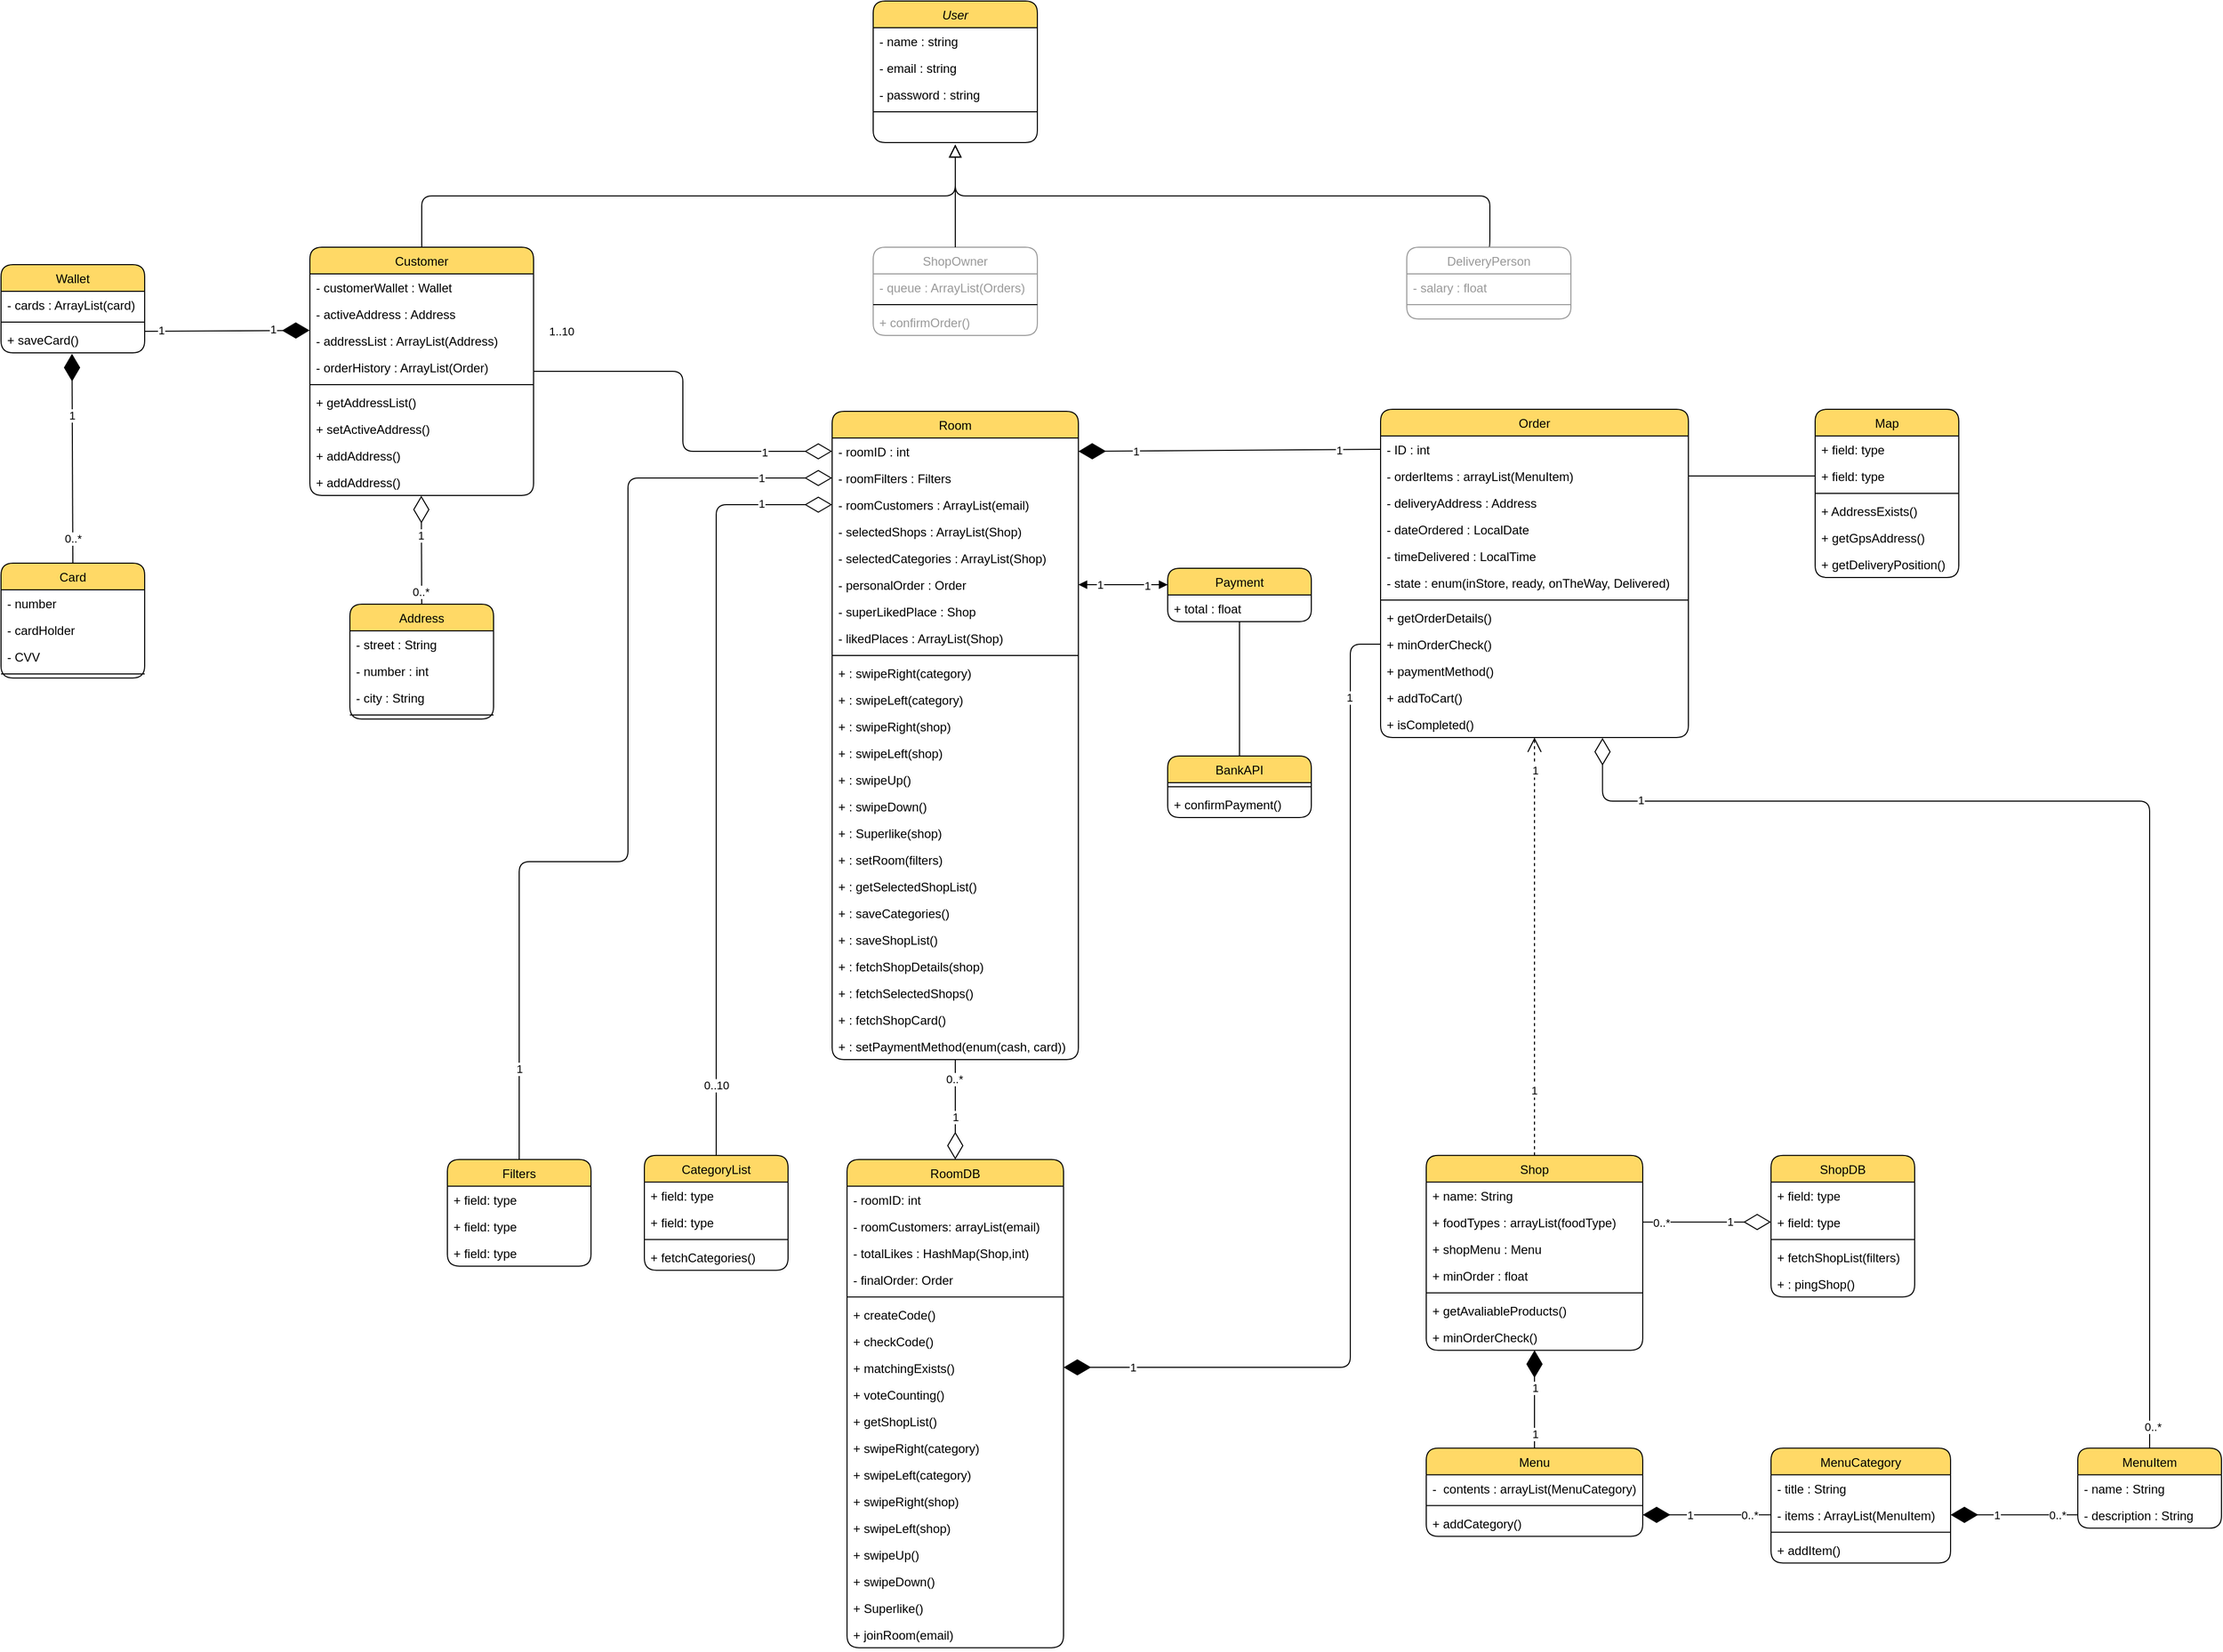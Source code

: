 <mxfile version="19.0.0" type="device"><diagram id="C5RBs43oDa-KdzZeNtuy" name="Page-1"><mxGraphModel dx="3717" dy="1773" grid="0" gridSize="10" guides="1" tooltips="1" connect="1" arrows="1" fold="1" page="0" pageScale="1" pageWidth="827" pageHeight="1169" math="0" shadow="0"><root><mxCell id="WIyWlLk6GJQsqaUBKTNV-0"/><mxCell id="WIyWlLk6GJQsqaUBKTNV-1" parent="WIyWlLk6GJQsqaUBKTNV-0"/><mxCell id="zkfFHV4jXpPFQw0GAbJ--0" value="User" style="swimlane;fontStyle=2;align=center;verticalAlign=top;childLayout=stackLayout;horizontal=1;startSize=26;horizontalStack=0;resizeParent=1;resizeLast=0;collapsible=1;marginBottom=0;rounded=1;shadow=0;strokeWidth=1;glass=0;fillColor=#FFD966;" parent="WIyWlLk6GJQsqaUBKTNV-1" vertex="1"><mxGeometry x="340" y="120" width="160" height="138" as="geometry"><mxRectangle x="230" y="140" width="160" height="26" as="alternateBounds"/></mxGeometry></mxCell><mxCell id="zkfFHV4jXpPFQw0GAbJ--1" value="- name : string" style="text;align=left;verticalAlign=top;spacingLeft=4;spacingRight=4;overflow=hidden;rotatable=0;points=[[0,0.5],[1,0.5]];portConstraint=eastwest;" parent="zkfFHV4jXpPFQw0GAbJ--0" vertex="1"><mxGeometry y="26" width="160" height="26" as="geometry"/></mxCell><mxCell id="zkfFHV4jXpPFQw0GAbJ--2" value="- email : string" style="text;align=left;verticalAlign=top;spacingLeft=4;spacingRight=4;overflow=hidden;rotatable=0;points=[[0,0.5],[1,0.5]];portConstraint=eastwest;rounded=0;shadow=0;html=0;" parent="zkfFHV4jXpPFQw0GAbJ--0" vertex="1"><mxGeometry y="52" width="160" height="26" as="geometry"/></mxCell><mxCell id="6uTwye7YIutjXMLBCB_9-4" value="- password : string" style="text;align=left;verticalAlign=top;spacingLeft=4;spacingRight=4;overflow=hidden;rotatable=0;points=[[0,0.5],[1,0.5]];portConstraint=eastwest;rounded=0;shadow=0;html=0;" parent="zkfFHV4jXpPFQw0GAbJ--0" vertex="1"><mxGeometry y="78" width="160" height="26" as="geometry"/></mxCell><mxCell id="zkfFHV4jXpPFQw0GAbJ--4" value="" style="line;html=1;strokeWidth=1;align=left;verticalAlign=middle;spacingTop=-1;spacingLeft=3;spacingRight=3;rotatable=0;labelPosition=right;points=[];portConstraint=eastwest;" parent="zkfFHV4jXpPFQw0GAbJ--0" vertex="1"><mxGeometry y="104" width="160" height="8" as="geometry"/></mxCell><mxCell id="zkfFHV4jXpPFQw0GAbJ--6" value="Customer" style="swimlane;fontStyle=0;align=center;verticalAlign=top;childLayout=stackLayout;horizontal=1;startSize=26;horizontalStack=0;resizeParent=1;resizeLast=0;collapsible=1;marginBottom=0;rounded=1;shadow=0;strokeWidth=1;fillColor=#FFD966;" parent="WIyWlLk6GJQsqaUBKTNV-1" vertex="1"><mxGeometry x="-209" y="360" width="218" height="242" as="geometry"><mxRectangle x="130" y="380" width="160" height="26" as="alternateBounds"/></mxGeometry></mxCell><mxCell id="zkfFHV4jXpPFQw0GAbJ--7" value="- customerWallet : Wallet" style="text;align=left;verticalAlign=top;spacingLeft=4;spacingRight=4;overflow=hidden;rotatable=0;points=[[0,0.5],[1,0.5]];portConstraint=eastwest;" parent="zkfFHV4jXpPFQw0GAbJ--6" vertex="1"><mxGeometry y="26" width="218" height="26" as="geometry"/></mxCell><mxCell id="0e3pbYor6nEv0NbSB9uP-10" value="- activeAddress : Address" style="text;align=left;verticalAlign=top;spacingLeft=4;spacingRight=4;overflow=hidden;rotatable=0;points=[[0,0.5],[1,0.5]];portConstraint=eastwest;" vertex="1" parent="zkfFHV4jXpPFQw0GAbJ--6"><mxGeometry y="52" width="218" height="26" as="geometry"/></mxCell><mxCell id="zkfFHV4jXpPFQw0GAbJ--8" value="- addressList : ArrayList(Address)" style="text;align=left;verticalAlign=top;spacingLeft=4;spacingRight=4;overflow=hidden;rotatable=0;points=[[0,0.5],[1,0.5]];portConstraint=eastwest;rounded=0;shadow=0;html=0;" parent="zkfFHV4jXpPFQw0GAbJ--6" vertex="1"><mxGeometry y="78" width="218" height="26" as="geometry"/></mxCell><mxCell id="0e3pbYor6nEv0NbSB9uP-12" value="- orderHistory : ArrayList(Order)" style="text;align=left;verticalAlign=top;spacingLeft=4;spacingRight=4;overflow=hidden;rotatable=0;points=[[0,0.5],[1,0.5]];portConstraint=eastwest;rounded=0;shadow=0;html=0;" vertex="1" parent="zkfFHV4jXpPFQw0GAbJ--6"><mxGeometry y="104" width="218" height="26" as="geometry"/></mxCell><mxCell id="zkfFHV4jXpPFQw0GAbJ--9" value="" style="line;html=1;strokeWidth=1;align=left;verticalAlign=middle;spacingTop=-1;spacingLeft=3;spacingRight=3;rotatable=0;labelPosition=right;points=[];portConstraint=eastwest;" parent="zkfFHV4jXpPFQw0GAbJ--6" vertex="1"><mxGeometry y="130" width="218" height="8" as="geometry"/></mxCell><mxCell id="auNsShEfTysGfX77yELF-72" value="+ getAddressList()" style="text;strokeColor=none;fillColor=none;align=left;verticalAlign=top;spacingLeft=4;spacingRight=4;overflow=hidden;rotatable=0;points=[[0,0.5],[1,0.5]];portConstraint=eastwest;" parent="zkfFHV4jXpPFQw0GAbJ--6" vertex="1"><mxGeometry y="138" width="218" height="26" as="geometry"/></mxCell><mxCell id="auNsShEfTysGfX77yELF-73" value="+ setActiveAddress()" style="text;strokeColor=none;fillColor=none;align=left;verticalAlign=top;spacingLeft=4;spacingRight=4;overflow=hidden;rotatable=0;points=[[0,0.5],[1,0.5]];portConstraint=eastwest;" parent="zkfFHV4jXpPFQw0GAbJ--6" vertex="1"><mxGeometry y="164" width="218" height="26" as="geometry"/></mxCell><mxCell id="auNsShEfTysGfX77yELF-74" value="+ addAddress()" style="text;strokeColor=none;fillColor=none;align=left;verticalAlign=top;spacingLeft=4;spacingRight=4;overflow=hidden;rotatable=0;points=[[0,0.5],[1,0.5]];portConstraint=eastwest;" parent="zkfFHV4jXpPFQw0GAbJ--6" vertex="1"><mxGeometry y="190" width="218" height="26" as="geometry"/></mxCell><mxCell id="0e3pbYor6nEv0NbSB9uP-15" value="+ addAddress()" style="text;strokeColor=none;fillColor=none;align=left;verticalAlign=top;spacingLeft=4;spacingRight=4;overflow=hidden;rotatable=0;points=[[0,0.5],[1,0.5]];portConstraint=eastwest;" vertex="1" parent="zkfFHV4jXpPFQw0GAbJ--6"><mxGeometry y="216" width="218" height="26" as="geometry"/></mxCell><mxCell id="zkfFHV4jXpPFQw0GAbJ--12" value="" style="endArrow=block;endSize=10;endFill=0;shadow=0;strokeWidth=1;rounded=1;edgeStyle=elbowEdgeStyle;elbow=vertical;" parent="WIyWlLk6GJQsqaUBKTNV-1" source="zkfFHV4jXpPFQw0GAbJ--6" edge="1"><mxGeometry width="160" relative="1" as="geometry"><mxPoint x="200" y="203" as="sourcePoint"/><mxPoint x="420" y="260" as="targetPoint"/></mxGeometry></mxCell><mxCell id="zkfFHV4jXpPFQw0GAbJ--13" value="ShopOwner" style="swimlane;fontStyle=0;align=center;verticalAlign=top;childLayout=stackLayout;horizontal=1;startSize=26;horizontalStack=0;resizeParent=1;resizeLast=0;collapsible=1;marginBottom=0;rounded=1;shadow=0;strokeWidth=1;strokeColor=#999999;fontColor=#999999;" parent="WIyWlLk6GJQsqaUBKTNV-1" vertex="1"><mxGeometry x="340" y="360" width="160" height="86" as="geometry"><mxRectangle x="340" y="380" width="170" height="26" as="alternateBounds"/></mxGeometry></mxCell><mxCell id="0e3pbYor6nEv0NbSB9uP-8" value="- queue : ArrayList(Orders)" style="text;strokeColor=none;fillColor=none;align=left;verticalAlign=top;spacingLeft=4;spacingRight=4;overflow=hidden;rotatable=0;points=[[0,0.5],[1,0.5]];portConstraint=eastwest;fontColor=#999999;" vertex="1" parent="zkfFHV4jXpPFQw0GAbJ--13"><mxGeometry y="26" width="160" height="26" as="geometry"/></mxCell><mxCell id="0e3pbYor6nEv0NbSB9uP-7" value="" style="line;strokeWidth=1;fillColor=none;align=left;verticalAlign=middle;spacingTop=-1;spacingLeft=3;spacingRight=3;rotatable=0;labelPosition=right;points=[];portConstraint=eastwest;" vertex="1" parent="zkfFHV4jXpPFQw0GAbJ--13"><mxGeometry y="52" width="160" height="8" as="geometry"/></mxCell><mxCell id="auNsShEfTysGfX77yELF-41" value="+ confirmOrder()" style="text;strokeColor=none;fillColor=none;align=left;verticalAlign=top;spacingLeft=4;spacingRight=4;overflow=hidden;rotatable=0;points=[[0,0.5],[1,0.5]];portConstraint=eastwest;fontColor=#999999;" parent="zkfFHV4jXpPFQw0GAbJ--13" vertex="1"><mxGeometry y="60" width="160" height="26" as="geometry"/></mxCell><mxCell id="zkfFHV4jXpPFQw0GAbJ--16" value="" style="endArrow=block;endSize=10;endFill=0;shadow=0;strokeWidth=1;rounded=0;edgeStyle=elbowEdgeStyle;elbow=vertical;" parent="WIyWlLk6GJQsqaUBKTNV-1" source="zkfFHV4jXpPFQw0GAbJ--13" edge="1"><mxGeometry width="160" relative="1" as="geometry"><mxPoint x="210" y="373" as="sourcePoint"/><mxPoint x="420" y="260" as="targetPoint"/></mxGeometry></mxCell><mxCell id="6uTwye7YIutjXMLBCB_9-3" style="edgeStyle=orthogonalEdgeStyle;rounded=1;orthogonalLoop=1;jettySize=auto;html=1;endArrow=block;endFill=0;endSize=10;exitX=0.5;exitY=0;exitDx=0;exitDy=0;" parent="WIyWlLk6GJQsqaUBKTNV-1" source="6uTwye7YIutjXMLBCB_9-0" edge="1"><mxGeometry relative="1" as="geometry"><mxPoint x="420" y="260" as="targetPoint"/><Array as="points"><mxPoint x="941" y="360"/><mxPoint x="941" y="310"/><mxPoint x="420" y="310"/></Array></mxGeometry></mxCell><mxCell id="6uTwye7YIutjXMLBCB_9-0" value="DeliveryPerson" style="swimlane;fontStyle=0;align=center;verticalAlign=top;childLayout=stackLayout;horizontal=1;startSize=26;horizontalStack=0;resizeParent=1;resizeLast=0;collapsible=1;marginBottom=0;rounded=1;shadow=0;strokeWidth=1;strokeColor=#999999;fontColor=#999999;" parent="WIyWlLk6GJQsqaUBKTNV-1" vertex="1"><mxGeometry x="860" y="360" width="160" height="70" as="geometry"><mxRectangle x="340" y="380" width="170" height="26" as="alternateBounds"/></mxGeometry></mxCell><mxCell id="0e3pbYor6nEv0NbSB9uP-9" value="- salary : float" style="text;strokeColor=none;fillColor=none;align=left;verticalAlign=top;spacingLeft=4;spacingRight=4;overflow=hidden;rotatable=0;points=[[0,0.5],[1,0.5]];portConstraint=eastwest;fontColor=#999999;" vertex="1" parent="6uTwye7YIutjXMLBCB_9-0"><mxGeometry y="26" width="160" height="26" as="geometry"/></mxCell><mxCell id="6uTwye7YIutjXMLBCB_9-2" value="" style="line;html=1;strokeWidth=1;align=left;verticalAlign=middle;spacingTop=-1;spacingLeft=3;spacingRight=3;rotatable=0;labelPosition=right;points=[];portConstraint=eastwest;strokeColor=#999999;fontColor=#999999;" parent="6uTwye7YIutjXMLBCB_9-0" vertex="1"><mxGeometry y="52" width="160" height="8" as="geometry"/></mxCell><mxCell id="6uTwye7YIutjXMLBCB_9-5" value="Room" style="swimlane;fontStyle=0;childLayout=stackLayout;horizontal=1;startSize=26;fillColor=#FFD966;horizontalStack=0;resizeParent=1;resizeParentMax=0;resizeLast=0;collapsible=1;marginBottom=0;rounded=1;" parent="WIyWlLk6GJQsqaUBKTNV-1" vertex="1"><mxGeometry x="300" y="520" width="240" height="632" as="geometry"/></mxCell><mxCell id="6uTwye7YIutjXMLBCB_9-6" value="- roomID : int " style="text;strokeColor=none;fillColor=none;align=left;verticalAlign=top;spacingLeft=4;spacingRight=4;overflow=hidden;rotatable=0;points=[[0,0.5],[1,0.5]];portConstraint=eastwest;" parent="6uTwye7YIutjXMLBCB_9-5" vertex="1"><mxGeometry y="26" width="240" height="26" as="geometry"/></mxCell><mxCell id="6uTwye7YIutjXMLBCB_9-7" value="- roomFilters : Filters" style="text;strokeColor=none;fillColor=none;align=left;verticalAlign=top;spacingLeft=4;spacingRight=4;overflow=hidden;rotatable=0;points=[[0,0.5],[1,0.5]];portConstraint=eastwest;" parent="6uTwye7YIutjXMLBCB_9-5" vertex="1"><mxGeometry y="52" width="240" height="26" as="geometry"/></mxCell><mxCell id="auNsShEfTysGfX77yELF-75" value="- roomCustomers : ArrayList(email)" style="text;strokeColor=none;fillColor=none;align=left;verticalAlign=top;spacingLeft=4;spacingRight=4;overflow=hidden;rotatable=0;points=[[0,0.5],[1,0.5]];portConstraint=eastwest;" parent="6uTwye7YIutjXMLBCB_9-5" vertex="1"><mxGeometry y="78" width="240" height="26" as="geometry"/></mxCell><mxCell id="6uTwye7YIutjXMLBCB_9-8" value="- selectedShops : ArrayList(Shop)" style="text;strokeColor=none;fillColor=none;align=left;verticalAlign=top;spacingLeft=4;spacingRight=4;overflow=hidden;rotatable=0;points=[[0,0.5],[1,0.5]];portConstraint=eastwest;" parent="6uTwye7YIutjXMLBCB_9-5" vertex="1"><mxGeometry y="104" width="240" height="26" as="geometry"/></mxCell><mxCell id="0e3pbYor6nEv0NbSB9uP-1" value="- selectedCategories : ArrayList(Shop)" style="text;strokeColor=none;fillColor=none;align=left;verticalAlign=top;spacingLeft=4;spacingRight=4;overflow=hidden;rotatable=0;points=[[0,0.5],[1,0.5]];portConstraint=eastwest;" vertex="1" parent="6uTwye7YIutjXMLBCB_9-5"><mxGeometry y="130" width="240" height="26" as="geometry"/></mxCell><mxCell id="qXcgtYNVHNFzpcl_MEbf-4" value="- personalOrder : Order" style="text;strokeColor=none;fillColor=none;align=left;verticalAlign=top;spacingLeft=4;spacingRight=4;overflow=hidden;rotatable=0;points=[[0,0.5],[1,0.5]];portConstraint=eastwest;" parent="6uTwye7YIutjXMLBCB_9-5" vertex="1"><mxGeometry y="156" width="240" height="26" as="geometry"/></mxCell><mxCell id="0e3pbYor6nEv0NbSB9uP-3" value="- superLikedPlace : Shop" style="text;strokeColor=none;fillColor=none;align=left;verticalAlign=top;spacingLeft=4;spacingRight=4;overflow=hidden;rotatable=0;points=[[0,0.5],[1,0.5]];portConstraint=eastwest;" vertex="1" parent="6uTwye7YIutjXMLBCB_9-5"><mxGeometry y="182" width="240" height="26" as="geometry"/></mxCell><mxCell id="0e3pbYor6nEv0NbSB9uP-4" value="- likedPlaces : ArrayList(Shop)" style="text;strokeColor=none;fillColor=none;align=left;verticalAlign=top;spacingLeft=4;spacingRight=4;overflow=hidden;rotatable=0;points=[[0,0.5],[1,0.5]];portConstraint=eastwest;" vertex="1" parent="6uTwye7YIutjXMLBCB_9-5"><mxGeometry y="208" width="240" height="26" as="geometry"/></mxCell><mxCell id="auNsShEfTysGfX77yELF-6" value="" style="line;strokeWidth=1;fillColor=none;align=left;verticalAlign=middle;spacingTop=-1;spacingLeft=3;spacingRight=3;rotatable=0;labelPosition=right;points=[];portConstraint=eastwest;fontColor=#999999;" parent="6uTwye7YIutjXMLBCB_9-5" vertex="1"><mxGeometry y="234" width="240" height="8" as="geometry"/></mxCell><mxCell id="auNsShEfTysGfX77yELF-8" value="+ : swipeRight(category)" style="text;strokeColor=none;fillColor=none;align=left;verticalAlign=top;spacingLeft=4;spacingRight=4;overflow=hidden;rotatable=0;points=[[0,0.5],[1,0.5]];portConstraint=eastwest;" parent="6uTwye7YIutjXMLBCB_9-5" vertex="1"><mxGeometry y="242" width="240" height="26" as="geometry"/></mxCell><mxCell id="auNsShEfTysGfX77yELF-20" value="+ : swipeLeft(category)" style="text;strokeColor=none;fillColor=none;align=left;verticalAlign=top;spacingLeft=4;spacingRight=4;overflow=hidden;rotatable=0;points=[[0,0.5],[1,0.5]];portConstraint=eastwest;" parent="6uTwye7YIutjXMLBCB_9-5" vertex="1"><mxGeometry y="268" width="240" height="26" as="geometry"/></mxCell><mxCell id="auNsShEfTysGfX77yELF-22" value="+ : swipeRight(shop)" style="text;strokeColor=none;fillColor=none;align=left;verticalAlign=top;spacingLeft=4;spacingRight=4;overflow=hidden;rotatable=0;points=[[0,0.5],[1,0.5]];portConstraint=eastwest;" parent="6uTwye7YIutjXMLBCB_9-5" vertex="1"><mxGeometry y="294" width="240" height="26" as="geometry"/></mxCell><mxCell id="auNsShEfTysGfX77yELF-24" value="+ : swipeLeft(shop)" style="text;strokeColor=none;fillColor=none;align=left;verticalAlign=top;spacingLeft=4;spacingRight=4;overflow=hidden;rotatable=0;points=[[0,0.5],[1,0.5]];portConstraint=eastwest;" parent="6uTwye7YIutjXMLBCB_9-5" vertex="1"><mxGeometry y="320" width="240" height="26" as="geometry"/></mxCell><mxCell id="auNsShEfTysGfX77yELF-23" value="+ : swipeUp()" style="text;strokeColor=none;fillColor=none;align=left;verticalAlign=top;spacingLeft=4;spacingRight=4;overflow=hidden;rotatable=0;points=[[0,0.5],[1,0.5]];portConstraint=eastwest;" parent="6uTwye7YIutjXMLBCB_9-5" vertex="1"><mxGeometry y="346" width="240" height="26" as="geometry"/></mxCell><mxCell id="auNsShEfTysGfX77yELF-25" value="+ : swipeDown()" style="text;strokeColor=none;fillColor=none;align=left;verticalAlign=top;spacingLeft=4;spacingRight=4;overflow=hidden;rotatable=0;points=[[0,0.5],[1,0.5]];portConstraint=eastwest;" parent="6uTwye7YIutjXMLBCB_9-5" vertex="1"><mxGeometry y="372" width="240" height="26" as="geometry"/></mxCell><mxCell id="auNsShEfTysGfX77yELF-26" value="+ : Superlike(shop)" style="text;strokeColor=none;fillColor=none;align=left;verticalAlign=top;spacingLeft=4;spacingRight=4;overflow=hidden;rotatable=0;points=[[0,0.5],[1,0.5]];portConstraint=eastwest;" parent="6uTwye7YIutjXMLBCB_9-5" vertex="1"><mxGeometry y="398" width="240" height="26" as="geometry"/></mxCell><mxCell id="auNsShEfTysGfX77yELF-27" value="+ : setRoom(filters)" style="text;strokeColor=none;fillColor=none;align=left;verticalAlign=top;spacingLeft=4;spacingRight=4;overflow=hidden;rotatable=0;points=[[0,0.5],[1,0.5]];portConstraint=eastwest;" parent="6uTwye7YIutjXMLBCB_9-5" vertex="1"><mxGeometry y="424" width="240" height="26" as="geometry"/></mxCell><mxCell id="auNsShEfTysGfX77yELF-33" value="+ : getSelectedShopList()" style="text;strokeColor=none;fillColor=none;align=left;verticalAlign=top;spacingLeft=4;spacingRight=4;overflow=hidden;rotatable=0;points=[[0,0.5],[1,0.5]];portConstraint=eastwest;" parent="6uTwye7YIutjXMLBCB_9-5" vertex="1"><mxGeometry y="450" width="240" height="26" as="geometry"/></mxCell><mxCell id="auNsShEfTysGfX77yELF-28" value="+ : saveCategories()" style="text;strokeColor=none;fillColor=none;align=left;verticalAlign=top;spacingLeft=4;spacingRight=4;overflow=hidden;rotatable=0;points=[[0,0.5],[1,0.5]];portConstraint=eastwest;" parent="6uTwye7YIutjXMLBCB_9-5" vertex="1"><mxGeometry y="476" width="240" height="26" as="geometry"/></mxCell><mxCell id="auNsShEfTysGfX77yELF-29" value="+ : saveShopList()" style="text;strokeColor=none;fillColor=none;align=left;verticalAlign=top;spacingLeft=4;spacingRight=4;overflow=hidden;rotatable=0;points=[[0,0.5],[1,0.5]];portConstraint=eastwest;" parent="6uTwye7YIutjXMLBCB_9-5" vertex="1"><mxGeometry y="502" width="240" height="26" as="geometry"/></mxCell><mxCell id="auNsShEfTysGfX77yELF-30" value="+ : fetchShopDetails(shop)" style="text;strokeColor=none;fillColor=none;align=left;verticalAlign=top;spacingLeft=4;spacingRight=4;overflow=hidden;rotatable=0;points=[[0,0.5],[1,0.5]];portConstraint=eastwest;" parent="6uTwye7YIutjXMLBCB_9-5" vertex="1"><mxGeometry y="528" width="240" height="26" as="geometry"/></mxCell><mxCell id="auNsShEfTysGfX77yELF-31" value="+ : fetchSelectedShops()" style="text;strokeColor=none;fillColor=none;align=left;verticalAlign=top;spacingLeft=4;spacingRight=4;overflow=hidden;rotatable=0;points=[[0,0.5],[1,0.5]];portConstraint=eastwest;" parent="6uTwye7YIutjXMLBCB_9-5" vertex="1"><mxGeometry y="554" width="240" height="26" as="geometry"/></mxCell><mxCell id="0e3pbYor6nEv0NbSB9uP-0" value="+ : fetchShopCard()" style="text;strokeColor=none;fillColor=none;align=left;verticalAlign=top;spacingLeft=4;spacingRight=4;overflow=hidden;rotatable=0;points=[[0,0.5],[1,0.5]];portConstraint=eastwest;" vertex="1" parent="6uTwye7YIutjXMLBCB_9-5"><mxGeometry y="580" width="240" height="26" as="geometry"/></mxCell><mxCell id="auNsShEfTysGfX77yELF-32" value="+ : setPaymentMethod(enum(cash, card))" style="text;strokeColor=none;fillColor=none;align=left;verticalAlign=top;spacingLeft=4;spacingRight=4;overflow=hidden;rotatable=0;points=[[0,0.5],[1,0.5]];portConstraint=eastwest;" parent="6uTwye7YIutjXMLBCB_9-5" vertex="1"><mxGeometry y="606" width="240" height="26" as="geometry"/></mxCell><mxCell id="6uTwye7YIutjXMLBCB_9-9" value="RoomDB" style="swimlane;fontStyle=0;childLayout=stackLayout;horizontal=1;startSize=26;fillColor=#FFD966;horizontalStack=0;resizeParent=1;resizeParentMax=0;resizeLast=0;collapsible=1;marginBottom=0;rounded=1;" parent="WIyWlLk6GJQsqaUBKTNV-1" vertex="1"><mxGeometry x="314.5" y="1249.33" width="211" height="476" as="geometry"/></mxCell><mxCell id="6uTwye7YIutjXMLBCB_9-10" value="- roomID: int" style="text;strokeColor=none;fillColor=none;align=left;verticalAlign=top;spacingLeft=4;spacingRight=4;overflow=hidden;rotatable=0;points=[[0,0.5],[1,0.5]];portConstraint=eastwest;" parent="6uTwye7YIutjXMLBCB_9-9" vertex="1"><mxGeometry y="26" width="211" height="26" as="geometry"/></mxCell><mxCell id="6uTwye7YIutjXMLBCB_9-11" value="- roomCustomers: arrayList(email)" style="text;strokeColor=none;fillColor=none;align=left;verticalAlign=top;spacingLeft=4;spacingRight=4;overflow=hidden;rotatable=0;points=[[0,0.5],[1,0.5]];portConstraint=eastwest;" parent="6uTwye7YIutjXMLBCB_9-9" vertex="1"><mxGeometry y="52" width="211" height="26" as="geometry"/></mxCell><mxCell id="0e3pbYor6nEv0NbSB9uP-2" value="- totalLikes : HashMap(Shop,int)" style="text;strokeColor=none;fillColor=none;align=left;verticalAlign=top;spacingLeft=4;spacingRight=4;overflow=hidden;rotatable=0;points=[[0,0.5],[1,0.5]];portConstraint=eastwest;" vertex="1" parent="6uTwye7YIutjXMLBCB_9-9"><mxGeometry y="78" width="211" height="26" as="geometry"/></mxCell><mxCell id="qXcgtYNVHNFzpcl_MEbf-3" value="- finalOrder: Order" style="text;strokeColor=none;fillColor=none;align=left;verticalAlign=top;spacingLeft=4;spacingRight=4;overflow=hidden;rotatable=0;points=[[0,0.5],[1,0.5]];portConstraint=eastwest;" parent="6uTwye7YIutjXMLBCB_9-9" vertex="1"><mxGeometry y="104" width="211" height="26" as="geometry"/></mxCell><mxCell id="auNsShEfTysGfX77yELF-35" value="" style="line;strokeWidth=1;fillColor=none;align=left;verticalAlign=middle;spacingTop=-1;spacingLeft=3;spacingRight=3;rotatable=0;labelPosition=right;points=[];portConstraint=eastwest;fontColor=#999999;" parent="6uTwye7YIutjXMLBCB_9-9" vertex="1"><mxGeometry y="130" width="211" height="8" as="geometry"/></mxCell><mxCell id="6uTwye7YIutjXMLBCB_9-12" value="+ createCode()" style="text;strokeColor=none;fillColor=none;align=left;verticalAlign=top;spacingLeft=4;spacingRight=4;overflow=hidden;rotatable=0;points=[[0,0.5],[1,0.5]];portConstraint=eastwest;" parent="6uTwye7YIutjXMLBCB_9-9" vertex="1"><mxGeometry y="138" width="211" height="26" as="geometry"/></mxCell><mxCell id="auNsShEfTysGfX77yELF-37" value="+ checkCode()" style="text;strokeColor=none;fillColor=none;align=left;verticalAlign=top;spacingLeft=4;spacingRight=4;overflow=hidden;rotatable=0;points=[[0,0.5],[1,0.5]];portConstraint=eastwest;" parent="6uTwye7YIutjXMLBCB_9-9" vertex="1"><mxGeometry y="164" width="211" height="26" as="geometry"/></mxCell><mxCell id="auNsShEfTysGfX77yELF-36" value="+ matchingExists()" style="text;strokeColor=none;fillColor=none;align=left;verticalAlign=top;spacingLeft=4;spacingRight=4;overflow=hidden;rotatable=0;points=[[0,0.5],[1,0.5]];portConstraint=eastwest;" parent="6uTwye7YIutjXMLBCB_9-9" vertex="1"><mxGeometry y="190" width="211" height="26" as="geometry"/></mxCell><mxCell id="auNsShEfTysGfX77yELF-61" value="+ voteCounting()" style="text;strokeColor=none;fillColor=none;align=left;verticalAlign=top;spacingLeft=4;spacingRight=4;overflow=hidden;rotatable=0;points=[[0,0.5],[1,0.5]];portConstraint=eastwest;" parent="6uTwye7YIutjXMLBCB_9-9" vertex="1"><mxGeometry y="216" width="211" height="26" as="geometry"/></mxCell><mxCell id="qXcgtYNVHNFzpcl_MEbf-9" value="+ getShopList()" style="text;strokeColor=none;fillColor=none;align=left;verticalAlign=top;spacingLeft=4;spacingRight=4;overflow=hidden;rotatable=0;points=[[0,0.5],[1,0.5]];portConstraint=eastwest;" parent="6uTwye7YIutjXMLBCB_9-9" vertex="1"><mxGeometry y="242" width="211" height="26" as="geometry"/></mxCell><mxCell id="auNsShEfTysGfX77yELF-38" value="+ swipeRight(category)" style="text;strokeColor=none;fillColor=none;align=left;verticalAlign=top;spacingLeft=4;spacingRight=4;overflow=hidden;rotatable=0;points=[[0,0.5],[1,0.5]];portConstraint=eastwest;" parent="6uTwye7YIutjXMLBCB_9-9" vertex="1"><mxGeometry y="268" width="211" height="26" as="geometry"/></mxCell><mxCell id="auNsShEfTysGfX77yELF-55" value="+ swipeLeft(category)" style="text;strokeColor=none;fillColor=none;align=left;verticalAlign=top;spacingLeft=4;spacingRight=4;overflow=hidden;rotatable=0;points=[[0,0.5],[1,0.5]];portConstraint=eastwest;" parent="6uTwye7YIutjXMLBCB_9-9" vertex="1"><mxGeometry y="294" width="211" height="26" as="geometry"/></mxCell><mxCell id="auNsShEfTysGfX77yELF-56" value="+ swipeRight(shop)" style="text;strokeColor=none;fillColor=none;align=left;verticalAlign=top;spacingLeft=4;spacingRight=4;overflow=hidden;rotatable=0;points=[[0,0.5],[1,0.5]];portConstraint=eastwest;" parent="6uTwye7YIutjXMLBCB_9-9" vertex="1"><mxGeometry y="320" width="211" height="26" as="geometry"/></mxCell><mxCell id="auNsShEfTysGfX77yELF-57" value="+ swipeLeft(shop)" style="text;strokeColor=none;fillColor=none;align=left;verticalAlign=top;spacingLeft=4;spacingRight=4;overflow=hidden;rotatable=0;points=[[0,0.5],[1,0.5]];portConstraint=eastwest;" parent="6uTwye7YIutjXMLBCB_9-9" vertex="1"><mxGeometry y="346" width="211" height="26" as="geometry"/></mxCell><mxCell id="auNsShEfTysGfX77yELF-58" value="+ swipeUp()" style="text;strokeColor=none;fillColor=none;align=left;verticalAlign=top;spacingLeft=4;spacingRight=4;overflow=hidden;rotatable=0;points=[[0,0.5],[1,0.5]];portConstraint=eastwest;" parent="6uTwye7YIutjXMLBCB_9-9" vertex="1"><mxGeometry y="372" width="211" height="26" as="geometry"/></mxCell><mxCell id="auNsShEfTysGfX77yELF-59" value="+ swipeDown()" style="text;strokeColor=none;fillColor=none;align=left;verticalAlign=top;spacingLeft=4;spacingRight=4;overflow=hidden;rotatable=0;points=[[0,0.5],[1,0.5]];portConstraint=eastwest;" parent="6uTwye7YIutjXMLBCB_9-9" vertex="1"><mxGeometry y="398" width="211" height="26" as="geometry"/></mxCell><mxCell id="auNsShEfTysGfX77yELF-60" value="+ Superlike()" style="text;strokeColor=none;fillColor=none;align=left;verticalAlign=top;spacingLeft=4;spacingRight=4;overflow=hidden;rotatable=0;points=[[0,0.5],[1,0.5]];portConstraint=eastwest;" parent="6uTwye7YIutjXMLBCB_9-9" vertex="1"><mxGeometry y="424" width="211" height="26" as="geometry"/></mxCell><mxCell id="auNsShEfTysGfX77yELF-62" value="+ joinRoom(email)" style="text;strokeColor=none;fillColor=none;align=left;verticalAlign=top;spacingLeft=4;spacingRight=4;overflow=hidden;rotatable=0;points=[[0,0.5],[1,0.5]];portConstraint=eastwest;" parent="6uTwye7YIutjXMLBCB_9-9" vertex="1"><mxGeometry y="450" width="211" height="26" as="geometry"/></mxCell><mxCell id="6uTwye7YIutjXMLBCB_9-13" value="Order" style="swimlane;fontStyle=0;childLayout=stackLayout;horizontal=1;startSize=26;fillColor=#FFD966;horizontalStack=0;resizeParent=1;resizeParentMax=0;resizeLast=0;collapsible=1;marginBottom=0;rounded=1;" parent="WIyWlLk6GJQsqaUBKTNV-1" vertex="1"><mxGeometry x="834.5" y="518" width="300" height="320" as="geometry"/></mxCell><mxCell id="0e3pbYor6nEv0NbSB9uP-17" value="- ID : int" style="text;strokeColor=none;fillColor=none;align=left;verticalAlign=top;spacingLeft=4;spacingRight=4;overflow=hidden;rotatable=0;points=[[0,0.5],[1,0.5]];portConstraint=eastwest;" vertex="1" parent="6uTwye7YIutjXMLBCB_9-13"><mxGeometry y="26" width="300" height="26" as="geometry"/></mxCell><mxCell id="6uTwye7YIutjXMLBCB_9-15" value="- orderItems : arrayList(MenuItem)" style="text;strokeColor=none;fillColor=none;align=left;verticalAlign=top;spacingLeft=4;spacingRight=4;overflow=hidden;rotatable=0;points=[[0,0.5],[1,0.5]];portConstraint=eastwest;" parent="6uTwye7YIutjXMLBCB_9-13" vertex="1"><mxGeometry y="52" width="300" height="26" as="geometry"/></mxCell><mxCell id="0e3pbYor6nEv0NbSB9uP-11" value="- deliveryAddress : Address" style="text;strokeColor=none;fillColor=none;align=left;verticalAlign=top;spacingLeft=4;spacingRight=4;overflow=hidden;rotatable=0;points=[[0,0.5],[1,0.5]];portConstraint=eastwest;" vertex="1" parent="6uTwye7YIutjXMLBCB_9-13"><mxGeometry y="78" width="300" height="26" as="geometry"/></mxCell><mxCell id="0e3pbYor6nEv0NbSB9uP-13" value="- dateOrdered : LocalDate" style="text;strokeColor=none;fillColor=none;align=left;verticalAlign=top;spacingLeft=4;spacingRight=4;overflow=hidden;rotatable=0;points=[[0,0.5],[1,0.5]];portConstraint=eastwest;" vertex="1" parent="6uTwye7YIutjXMLBCB_9-13"><mxGeometry y="104" width="300" height="26" as="geometry"/></mxCell><mxCell id="0e3pbYor6nEv0NbSB9uP-14" value="- timeDelivered : LocalTime" style="text;strokeColor=none;fillColor=none;align=left;verticalAlign=top;spacingLeft=4;spacingRight=4;overflow=hidden;rotatable=0;points=[[0,0.5],[1,0.5]];portConstraint=eastwest;" vertex="1" parent="6uTwye7YIutjXMLBCB_9-13"><mxGeometry y="130" width="300" height="26" as="geometry"/></mxCell><mxCell id="0e3pbYor6nEv0NbSB9uP-16" value="- state : enum(inStore, ready, onTheWay, Delivered)" style="text;strokeColor=none;fillColor=none;align=left;verticalAlign=top;spacingLeft=4;spacingRight=4;overflow=hidden;rotatable=0;points=[[0,0.5],[1,0.5]];portConstraint=eastwest;" vertex="1" parent="6uTwye7YIutjXMLBCB_9-13"><mxGeometry y="156" width="300" height="26" as="geometry"/></mxCell><mxCell id="auNsShEfTysGfX77yELF-66" value="" style="line;strokeWidth=1;fillColor=none;align=left;verticalAlign=middle;spacingTop=-1;spacingLeft=3;spacingRight=3;rotatable=0;labelPosition=right;points=[];portConstraint=eastwest;fontColor=#999999;" parent="6uTwye7YIutjXMLBCB_9-13" vertex="1"><mxGeometry y="182" width="300" height="8" as="geometry"/></mxCell><mxCell id="6uTwye7YIutjXMLBCB_9-16" value="+ getOrderDetails()" style="text;strokeColor=none;fillColor=none;align=left;verticalAlign=top;spacingLeft=4;spacingRight=4;overflow=hidden;rotatable=0;points=[[0,0.5],[1,0.5]];portConstraint=eastwest;" parent="6uTwye7YIutjXMLBCB_9-13" vertex="1"><mxGeometry y="190" width="300" height="26" as="geometry"/></mxCell><mxCell id="auNsShEfTysGfX77yELF-67" value="+ minOrderCheck()" style="text;strokeColor=none;fillColor=none;align=left;verticalAlign=top;spacingLeft=4;spacingRight=4;overflow=hidden;rotatable=0;points=[[0,0.5],[1,0.5]];portConstraint=eastwest;" parent="6uTwye7YIutjXMLBCB_9-13" vertex="1"><mxGeometry y="216" width="300" height="26" as="geometry"/></mxCell><mxCell id="auNsShEfTysGfX77yELF-68" value="+ paymentMethod()" style="text;strokeColor=none;fillColor=none;align=left;verticalAlign=top;spacingLeft=4;spacingRight=4;overflow=hidden;rotatable=0;points=[[0,0.5],[1,0.5]];portConstraint=eastwest;" parent="6uTwye7YIutjXMLBCB_9-13" vertex="1"><mxGeometry y="242" width="300" height="26" as="geometry"/></mxCell><mxCell id="auNsShEfTysGfX77yELF-69" value="+ addToCart()" style="text;strokeColor=none;fillColor=none;align=left;verticalAlign=top;spacingLeft=4;spacingRight=4;overflow=hidden;rotatable=0;points=[[0,0.5],[1,0.5]];portConstraint=eastwest;" parent="6uTwye7YIutjXMLBCB_9-13" vertex="1"><mxGeometry y="268" width="300" height="26" as="geometry"/></mxCell><mxCell id="0e3pbYor6nEv0NbSB9uP-18" value="+ isCompleted()" style="text;strokeColor=none;fillColor=none;align=left;verticalAlign=top;spacingLeft=4;spacingRight=4;overflow=hidden;rotatable=0;points=[[0,0.5],[1,0.5]];portConstraint=eastwest;" vertex="1" parent="6uTwye7YIutjXMLBCB_9-13"><mxGeometry y="294" width="300" height="26" as="geometry"/></mxCell><mxCell id="auNsShEfTysGfX77yELF-14" style="edgeStyle=orthogonalEdgeStyle;rounded=1;orthogonalLoop=1;jettySize=auto;html=1;entryX=1;entryY=0.5;entryDx=0;entryDy=0;fontColor=#000000;endArrow=none;endFill=0;exitX=0;exitY=0.5;exitDx=0;exitDy=0;" parent="WIyWlLk6GJQsqaUBKTNV-1" source="6uTwye7YIutjXMLBCB_9-19" target="6uTwye7YIutjXMLBCB_9-15" edge="1"><mxGeometry relative="1" as="geometry"/></mxCell><mxCell id="6uTwye7YIutjXMLBCB_9-17" value="Map" style="swimlane;fontStyle=0;childLayout=stackLayout;horizontal=1;startSize=26;fillColor=#FFD966;horizontalStack=0;resizeParent=1;resizeParentMax=0;resizeLast=0;collapsible=1;marginBottom=0;rounded=1;" parent="WIyWlLk6GJQsqaUBKTNV-1" vertex="1"><mxGeometry x="1258" y="518" width="140" height="164" as="geometry"/></mxCell><mxCell id="6uTwye7YIutjXMLBCB_9-18" value="+ field: type" style="text;strokeColor=none;fillColor=none;align=left;verticalAlign=top;spacingLeft=4;spacingRight=4;overflow=hidden;rotatable=0;points=[[0,0.5],[1,0.5]];portConstraint=eastwest;" parent="6uTwye7YIutjXMLBCB_9-17" vertex="1"><mxGeometry y="26" width="140" height="26" as="geometry"/></mxCell><mxCell id="6uTwye7YIutjXMLBCB_9-19" value="+ field: type" style="text;strokeColor=none;fillColor=none;align=left;verticalAlign=top;spacingLeft=4;spacingRight=4;overflow=hidden;rotatable=0;points=[[0,0.5],[1,0.5]];portConstraint=eastwest;" parent="6uTwye7YIutjXMLBCB_9-17" vertex="1"><mxGeometry y="52" width="140" height="26" as="geometry"/></mxCell><mxCell id="auNsShEfTysGfX77yELF-45" value="" style="line;strokeWidth=1;fillColor=none;align=left;verticalAlign=middle;spacingTop=-1;spacingLeft=3;spacingRight=3;rotatable=0;labelPosition=right;points=[];portConstraint=eastwest;fontColor=#999999;" parent="6uTwye7YIutjXMLBCB_9-17" vertex="1"><mxGeometry y="78" width="140" height="8" as="geometry"/></mxCell><mxCell id="6uTwye7YIutjXMLBCB_9-20" value="+ AddressExists()" style="text;strokeColor=none;fillColor=none;align=left;verticalAlign=top;spacingLeft=4;spacingRight=4;overflow=hidden;rotatable=0;points=[[0,0.5],[1,0.5]];portConstraint=eastwest;" parent="6uTwye7YIutjXMLBCB_9-17" vertex="1"><mxGeometry y="86" width="140" height="26" as="geometry"/></mxCell><mxCell id="auNsShEfTysGfX77yELF-46" value="+ getGpsAddress()" style="text;strokeColor=none;fillColor=none;align=left;verticalAlign=top;spacingLeft=4;spacingRight=4;overflow=hidden;rotatable=0;points=[[0,0.5],[1,0.5]];portConstraint=eastwest;" parent="6uTwye7YIutjXMLBCB_9-17" vertex="1"><mxGeometry y="112" width="140" height="26" as="geometry"/></mxCell><mxCell id="auNsShEfTysGfX77yELF-47" value="+ getDeliveryPosition()" style="text;strokeColor=none;fillColor=none;align=left;verticalAlign=top;spacingLeft=4;spacingRight=4;overflow=hidden;rotatable=0;points=[[0,0.5],[1,0.5]];portConstraint=eastwest;" parent="6uTwye7YIutjXMLBCB_9-17" vertex="1"><mxGeometry y="138" width="140" height="26" as="geometry"/></mxCell><mxCell id="6uTwye7YIutjXMLBCB_9-21" value="CategoryList" style="swimlane;fontStyle=0;childLayout=stackLayout;horizontal=1;startSize=26;fillColor=#FFD966;horizontalStack=0;resizeParent=1;resizeParentMax=0;resizeLast=0;collapsible=1;marginBottom=0;rounded=1;" parent="WIyWlLk6GJQsqaUBKTNV-1" vertex="1"><mxGeometry x="117" y="1245.33" width="140" height="112" as="geometry"/></mxCell><mxCell id="6uTwye7YIutjXMLBCB_9-22" value="+ field: type" style="text;strokeColor=none;fillColor=none;align=left;verticalAlign=top;spacingLeft=4;spacingRight=4;overflow=hidden;rotatable=0;points=[[0,0.5],[1,0.5]];portConstraint=eastwest;" parent="6uTwye7YIutjXMLBCB_9-21" vertex="1"><mxGeometry y="26" width="140" height="26" as="geometry"/></mxCell><mxCell id="6uTwye7YIutjXMLBCB_9-23" value="+ field: type" style="text;strokeColor=none;fillColor=none;align=left;verticalAlign=top;spacingLeft=4;spacingRight=4;overflow=hidden;rotatable=0;points=[[0,0.5],[1,0.5]];portConstraint=eastwest;" parent="6uTwye7YIutjXMLBCB_9-21" vertex="1"><mxGeometry y="52" width="140" height="26" as="geometry"/></mxCell><mxCell id="auNsShEfTysGfX77yELF-39" value="" style="line;strokeWidth=1;fillColor=none;align=left;verticalAlign=middle;spacingTop=-1;spacingLeft=3;spacingRight=3;rotatable=0;labelPosition=right;points=[];portConstraint=eastwest;fontColor=#999999;" parent="6uTwye7YIutjXMLBCB_9-21" vertex="1"><mxGeometry y="78" width="140" height="8" as="geometry"/></mxCell><mxCell id="6uTwye7YIutjXMLBCB_9-24" value="+ fetchCategories()" style="text;strokeColor=none;fillColor=none;align=left;verticalAlign=top;spacingLeft=4;spacingRight=4;overflow=hidden;rotatable=0;points=[[0,0.5],[1,0.5]];portConstraint=eastwest;" parent="6uTwye7YIutjXMLBCB_9-21" vertex="1"><mxGeometry y="86" width="140" height="26" as="geometry"/></mxCell><mxCell id="6uTwye7YIutjXMLBCB_9-25" value="ShopDB" style="swimlane;fontStyle=0;childLayout=stackLayout;horizontal=1;startSize=26;fillColor=#FFD966;horizontalStack=0;resizeParent=1;resizeParentMax=0;resizeLast=0;collapsible=1;marginBottom=0;rounded=1;" parent="WIyWlLk6GJQsqaUBKTNV-1" vertex="1"><mxGeometry x="1215" y="1245.33" width="140" height="138" as="geometry"/></mxCell><mxCell id="6uTwye7YIutjXMLBCB_9-26" value="+ field: type" style="text;strokeColor=none;fillColor=none;align=left;verticalAlign=top;spacingLeft=4;spacingRight=4;overflow=hidden;rotatable=0;points=[[0,0.5],[1,0.5]];portConstraint=eastwest;" parent="6uTwye7YIutjXMLBCB_9-25" vertex="1"><mxGeometry y="26" width="140" height="26" as="geometry"/></mxCell><mxCell id="6uTwye7YIutjXMLBCB_9-27" value="+ field: type" style="text;strokeColor=none;fillColor=none;align=left;verticalAlign=top;spacingLeft=4;spacingRight=4;overflow=hidden;rotatable=0;points=[[0,0.5],[1,0.5]];portConstraint=eastwest;" parent="6uTwye7YIutjXMLBCB_9-25" vertex="1"><mxGeometry y="52" width="140" height="26" as="geometry"/></mxCell><mxCell id="auNsShEfTysGfX77yELF-44" value="" style="line;strokeWidth=1;fillColor=none;align=left;verticalAlign=middle;spacingTop=-1;spacingLeft=3;spacingRight=3;rotatable=0;labelPosition=right;points=[];portConstraint=eastwest;fontColor=#999999;" parent="6uTwye7YIutjXMLBCB_9-25" vertex="1"><mxGeometry y="78" width="140" height="8" as="geometry"/></mxCell><mxCell id="6uTwye7YIutjXMLBCB_9-28" value="+ fetchShopList(filters)" style="text;strokeColor=none;fillColor=none;align=left;verticalAlign=top;spacingLeft=4;spacingRight=4;overflow=hidden;rotatable=0;points=[[0,0.5],[1,0.5]];portConstraint=eastwest;" parent="6uTwye7YIutjXMLBCB_9-25" vertex="1"><mxGeometry y="86" width="140" height="26" as="geometry"/></mxCell><mxCell id="auNsShEfTysGfX77yELF-70" value="+ : pingShop()" style="text;strokeColor=none;fillColor=none;align=left;verticalAlign=top;spacingLeft=4;spacingRight=4;overflow=hidden;rotatable=0;points=[[0,0.5],[1,0.5]];portConstraint=eastwest;" parent="6uTwye7YIutjXMLBCB_9-25" vertex="1"><mxGeometry y="112" width="140" height="26" as="geometry"/></mxCell><mxCell id="6uTwye7YIutjXMLBCB_9-29" value="Shop" style="swimlane;fontStyle=0;childLayout=stackLayout;horizontal=1;startSize=26;fillColor=#FFD966;horizontalStack=0;resizeParent=1;resizeParentMax=0;resizeLast=0;collapsible=1;marginBottom=0;rounded=1;" parent="WIyWlLk6GJQsqaUBKTNV-1" vertex="1"><mxGeometry x="879" y="1245.33" width="211" height="190" as="geometry"/></mxCell><mxCell id="6uTwye7YIutjXMLBCB_9-30" value="+ name: String" style="text;strokeColor=none;fillColor=none;align=left;verticalAlign=top;spacingLeft=4;spacingRight=4;overflow=hidden;rotatable=0;points=[[0,0.5],[1,0.5]];portConstraint=eastwest;" parent="6uTwye7YIutjXMLBCB_9-29" vertex="1"><mxGeometry y="26" width="211" height="26" as="geometry"/></mxCell><mxCell id="6uTwye7YIutjXMLBCB_9-31" value="+ foodTypes : arrayList(foodType)" style="text;strokeColor=none;fillColor=none;align=left;verticalAlign=top;spacingLeft=4;spacingRight=4;overflow=hidden;rotatable=0;points=[[0,0.5],[1,0.5]];portConstraint=eastwest;" parent="6uTwye7YIutjXMLBCB_9-29" vertex="1"><mxGeometry y="52" width="211" height="26" as="geometry"/></mxCell><mxCell id="qXcgtYNVHNFzpcl_MEbf-11" value="+ shopMenu : Menu" style="text;strokeColor=none;fillColor=none;align=left;verticalAlign=top;spacingLeft=4;spacingRight=4;overflow=hidden;rotatable=0;points=[[0,0.5],[1,0.5]];portConstraint=eastwest;" parent="6uTwye7YIutjXMLBCB_9-29" vertex="1"><mxGeometry y="78" width="211" height="26" as="geometry"/></mxCell><mxCell id="qXcgtYNVHNFzpcl_MEbf-12" value="+ minOrder : float" style="text;strokeColor=none;fillColor=none;align=left;verticalAlign=top;spacingLeft=4;spacingRight=4;overflow=hidden;rotatable=0;points=[[0,0.5],[1,0.5]];portConstraint=eastwest;" parent="6uTwye7YIutjXMLBCB_9-29" vertex="1"><mxGeometry y="104" width="211" height="26" as="geometry"/></mxCell><mxCell id="auNsShEfTysGfX77yELF-34" value="" style="line;strokeWidth=1;fillColor=none;align=left;verticalAlign=middle;spacingTop=-1;spacingLeft=3;spacingRight=3;rotatable=0;labelPosition=right;points=[];portConstraint=eastwest;fontColor=#999999;" parent="6uTwye7YIutjXMLBCB_9-29" vertex="1"><mxGeometry y="130" width="211" height="8" as="geometry"/></mxCell><mxCell id="6uTwye7YIutjXMLBCB_9-32" value="+ getAvaliableProducts()" style="text;strokeColor=none;fillColor=none;align=left;verticalAlign=top;spacingLeft=4;spacingRight=4;overflow=hidden;rotatable=0;points=[[0,0.5],[1,0.5]];portConstraint=eastwest;" parent="6uTwye7YIutjXMLBCB_9-29" vertex="1"><mxGeometry y="138" width="211" height="26" as="geometry"/></mxCell><mxCell id="qXcgtYNVHNFzpcl_MEbf-13" value="+ minOrderCheck()" style="text;strokeColor=none;fillColor=none;align=left;verticalAlign=top;spacingLeft=4;spacingRight=4;overflow=hidden;rotatable=0;points=[[0,0.5],[1,0.5]];portConstraint=eastwest;" parent="6uTwye7YIutjXMLBCB_9-29" vertex="1"><mxGeometry y="164" width="211" height="26" as="geometry"/></mxCell><mxCell id="6uTwye7YIutjXMLBCB_9-33" value="Address" style="swimlane;fontStyle=0;childLayout=stackLayout;horizontal=1;startSize=26;fillColor=#FFD966;horizontalStack=0;resizeParent=1;resizeParentMax=0;resizeLast=0;collapsible=1;marginBottom=0;rounded=1;" parent="WIyWlLk6GJQsqaUBKTNV-1" vertex="1"><mxGeometry x="-170" y="708" width="140" height="112" as="geometry"/></mxCell><mxCell id="6uTwye7YIutjXMLBCB_9-34" value="- street : String" style="text;strokeColor=none;fillColor=none;align=left;verticalAlign=top;spacingLeft=4;spacingRight=4;overflow=hidden;rotatable=0;points=[[0,0.5],[1,0.5]];portConstraint=eastwest;" parent="6uTwye7YIutjXMLBCB_9-33" vertex="1"><mxGeometry y="26" width="140" height="26" as="geometry"/></mxCell><mxCell id="6uTwye7YIutjXMLBCB_9-35" value="- number : int" style="text;strokeColor=none;fillColor=none;align=left;verticalAlign=top;spacingLeft=4;spacingRight=4;overflow=hidden;rotatable=0;points=[[0,0.5],[1,0.5]];portConstraint=eastwest;" parent="6uTwye7YIutjXMLBCB_9-33" vertex="1"><mxGeometry y="52" width="140" height="26" as="geometry"/></mxCell><mxCell id="6uTwye7YIutjXMLBCB_9-36" value="- city : String" style="text;strokeColor=none;fillColor=none;align=left;verticalAlign=top;spacingLeft=4;spacingRight=4;overflow=hidden;rotatable=0;points=[[0,0.5],[1,0.5]];portConstraint=eastwest;" parent="6uTwye7YIutjXMLBCB_9-33" vertex="1"><mxGeometry y="78" width="140" height="26" as="geometry"/></mxCell><mxCell id="0e3pbYor6nEv0NbSB9uP-6" value="" style="line;strokeWidth=1;fillColor=none;align=left;verticalAlign=middle;spacingTop=-1;spacingLeft=3;spacingRight=3;rotatable=0;labelPosition=right;points=[];portConstraint=eastwest;" vertex="1" parent="6uTwye7YIutjXMLBCB_9-33"><mxGeometry y="104" width="140" height="8" as="geometry"/></mxCell><mxCell id="6uTwye7YIutjXMLBCB_9-37" value="Payment" style="swimlane;fontStyle=0;childLayout=stackLayout;horizontal=1;startSize=26;fillColor=#FFD966;horizontalStack=0;resizeParent=1;resizeParentMax=0;resizeLast=0;collapsible=1;marginBottom=0;rounded=1;" parent="WIyWlLk6GJQsqaUBKTNV-1" vertex="1"><mxGeometry x="627" y="673.0" width="140" height="52" as="geometry"/></mxCell><mxCell id="6uTwye7YIutjXMLBCB_9-38" value="+ total : float" style="text;strokeColor=none;fillColor=none;align=left;verticalAlign=top;spacingLeft=4;spacingRight=4;overflow=hidden;rotatable=0;points=[[0,0.5],[1,0.5]];portConstraint=eastwest;" parent="6uTwye7YIutjXMLBCB_9-37" vertex="1"><mxGeometry y="26" width="140" height="26" as="geometry"/></mxCell><mxCell id="6uTwye7YIutjXMLBCB_9-41" value="Card" style="swimlane;fontStyle=0;childLayout=stackLayout;horizontal=1;startSize=26;fillColor=#FFD966;horizontalStack=0;resizeParent=1;resizeParentMax=0;resizeLast=0;collapsible=1;marginBottom=0;rounded=1;" parent="WIyWlLk6GJQsqaUBKTNV-1" vertex="1"><mxGeometry x="-510" y="668" width="140" height="112" as="geometry"/></mxCell><mxCell id="6uTwye7YIutjXMLBCB_9-42" value="- number" style="text;strokeColor=none;fillColor=none;align=left;verticalAlign=top;spacingLeft=4;spacingRight=4;overflow=hidden;rotatable=0;points=[[0,0.5],[1,0.5]];portConstraint=eastwest;" parent="6uTwye7YIutjXMLBCB_9-41" vertex="1"><mxGeometry y="26" width="140" height="26" as="geometry"/></mxCell><mxCell id="6uTwye7YIutjXMLBCB_9-43" value="- cardHolder" style="text;strokeColor=none;fillColor=none;align=left;verticalAlign=top;spacingLeft=4;spacingRight=4;overflow=hidden;rotatable=0;points=[[0,0.5],[1,0.5]];portConstraint=eastwest;" parent="6uTwye7YIutjXMLBCB_9-41" vertex="1"><mxGeometry y="52" width="140" height="26" as="geometry"/></mxCell><mxCell id="6uTwye7YIutjXMLBCB_9-44" value="- CVV&#10;" style="text;strokeColor=none;fillColor=none;align=left;verticalAlign=top;spacingLeft=4;spacingRight=4;overflow=hidden;rotatable=0;points=[[0,0.5],[1,0.5]];portConstraint=eastwest;" parent="6uTwye7YIutjXMLBCB_9-41" vertex="1"><mxGeometry y="78" width="140" height="26" as="geometry"/></mxCell><mxCell id="0e3pbYor6nEv0NbSB9uP-5" value="" style="line;strokeWidth=1;fillColor=none;align=left;verticalAlign=middle;spacingTop=-1;spacingLeft=3;spacingRight=3;rotatable=0;labelPosition=right;points=[];portConstraint=eastwest;" vertex="1" parent="6uTwye7YIutjXMLBCB_9-41"><mxGeometry y="104" width="140" height="8" as="geometry"/></mxCell><mxCell id="6uTwye7YIutjXMLBCB_9-45" value="Wallet" style="swimlane;fontStyle=0;childLayout=stackLayout;horizontal=1;startSize=26;fillColor=#FFD966;horizontalStack=0;resizeParent=1;resizeParentMax=0;resizeLast=0;collapsible=1;marginBottom=0;rounded=1;" parent="WIyWlLk6GJQsqaUBKTNV-1" vertex="1"><mxGeometry x="-510" y="377" width="140" height="86" as="geometry"/></mxCell><mxCell id="6uTwye7YIutjXMLBCB_9-46" value="- cards : ArrayList(card)" style="text;strokeColor=none;fillColor=none;align=left;verticalAlign=top;spacingLeft=4;spacingRight=4;overflow=hidden;rotatable=0;points=[[0,0.5],[1,0.5]];portConstraint=eastwest;" parent="6uTwye7YIutjXMLBCB_9-45" vertex="1"><mxGeometry y="26" width="140" height="26" as="geometry"/></mxCell><mxCell id="auNsShEfTysGfX77yELF-71" value="" style="line;html=1;strokeWidth=1;align=left;verticalAlign=middle;spacingTop=-1;spacingLeft=3;spacingRight=3;rotatable=0;labelPosition=right;points=[];portConstraint=eastwest;" parent="6uTwye7YIutjXMLBCB_9-45" vertex="1"><mxGeometry y="52" width="140" height="8" as="geometry"/></mxCell><mxCell id="6uTwye7YIutjXMLBCB_9-48" value="+ saveCard()" style="text;strokeColor=none;fillColor=none;align=left;verticalAlign=top;spacingLeft=4;spacingRight=4;overflow=hidden;rotatable=0;points=[[0,0.5],[1,0.5]];portConstraint=eastwest;" parent="6uTwye7YIutjXMLBCB_9-45" vertex="1"><mxGeometry y="60" width="140" height="26" as="geometry"/></mxCell><mxCell id="6uTwye7YIutjXMLBCB_9-49" value="Menu" style="swimlane;fontStyle=0;childLayout=stackLayout;horizontal=1;startSize=26;fillColor=#FFD966;horizontalStack=0;resizeParent=1;resizeParentMax=0;resizeLast=0;collapsible=1;marginBottom=0;rounded=1;" parent="WIyWlLk6GJQsqaUBKTNV-1" vertex="1"><mxGeometry x="879" y="1530.76" width="211" height="86" as="geometry"/></mxCell><mxCell id="6uTwye7YIutjXMLBCB_9-50" value="-  contents : arrayList(MenuCategory)" style="text;strokeColor=none;fillColor=none;align=left;verticalAlign=top;spacingLeft=4;spacingRight=4;overflow=hidden;rotatable=0;points=[[0,0.5],[1,0.5]];portConstraint=eastwest;" parent="6uTwye7YIutjXMLBCB_9-49" vertex="1"><mxGeometry y="26" width="211" height="26" as="geometry"/></mxCell><mxCell id="0e3pbYor6nEv0NbSB9uP-19" value="" style="line;strokeWidth=1;fillColor=none;align=left;verticalAlign=middle;spacingTop=-1;spacingLeft=3;spacingRight=3;rotatable=0;labelPosition=right;points=[];portConstraint=eastwest;" vertex="1" parent="6uTwye7YIutjXMLBCB_9-49"><mxGeometry y="52" width="211" height="8" as="geometry"/></mxCell><mxCell id="0e3pbYor6nEv0NbSB9uP-24" value="+ addCategory() " style="text;strokeColor=none;fillColor=none;align=left;verticalAlign=top;spacingLeft=4;spacingRight=4;overflow=hidden;rotatable=0;points=[[0,0.5],[1,0.5]];portConstraint=eastwest;" vertex="1" parent="6uTwye7YIutjXMLBCB_9-49"><mxGeometry y="60" width="211" height="26" as="geometry"/></mxCell><mxCell id="6uTwye7YIutjXMLBCB_9-53" value="MenuItem" style="swimlane;fontStyle=0;childLayout=stackLayout;horizontal=1;startSize=26;fillColor=#FFD966;horizontalStack=0;resizeParent=1;resizeParentMax=0;resizeLast=0;collapsible=1;marginBottom=0;rounded=1;" parent="WIyWlLk6GJQsqaUBKTNV-1" vertex="1"><mxGeometry x="1514" y="1530.76" width="140" height="78" as="geometry"/></mxCell><mxCell id="6uTwye7YIutjXMLBCB_9-54" value="- name : String" style="text;strokeColor=none;fillColor=none;align=left;verticalAlign=top;spacingLeft=4;spacingRight=4;overflow=hidden;rotatable=0;points=[[0,0.5],[1,0.5]];portConstraint=eastwest;" parent="6uTwye7YIutjXMLBCB_9-53" vertex="1"><mxGeometry y="26" width="140" height="26" as="geometry"/></mxCell><mxCell id="6uTwye7YIutjXMLBCB_9-55" value="- description : String" style="text;strokeColor=none;fillColor=none;align=left;verticalAlign=top;spacingLeft=4;spacingRight=4;overflow=hidden;rotatable=0;points=[[0,0.5],[1,0.5]];portConstraint=eastwest;" parent="6uTwye7YIutjXMLBCB_9-53" vertex="1"><mxGeometry y="52" width="140" height="26" as="geometry"/></mxCell><mxCell id="auNsShEfTysGfX77yELF-13" style="edgeStyle=orthogonalEdgeStyle;rounded=1;orthogonalLoop=1;jettySize=auto;html=1;fontColor=#000000;endArrow=none;endFill=0;entryX=0.5;entryY=1;entryDx=0;entryDy=0;" parent="WIyWlLk6GJQsqaUBKTNV-1" source="6uTwye7YIutjXMLBCB_9-57" target="6uTwye7YIutjXMLBCB_9-37" edge="1"><mxGeometry relative="1" as="geometry"><mxPoint x="696" y="766" as="targetPoint"/></mxGeometry></mxCell><mxCell id="6uTwye7YIutjXMLBCB_9-57" value="BankAPI" style="swimlane;fontStyle=0;childLayout=stackLayout;horizontal=1;startSize=26;fillColor=#FFD966;horizontalStack=0;resizeParent=1;resizeParentMax=0;resizeLast=0;collapsible=1;marginBottom=0;rounded=1;" parent="WIyWlLk6GJQsqaUBKTNV-1" vertex="1"><mxGeometry x="627" y="856" width="140" height="60" as="geometry"/></mxCell><mxCell id="auNsShEfTysGfX77yELF-42" value="" style="line;strokeWidth=1;fillColor=none;align=left;verticalAlign=middle;spacingTop=-1;spacingLeft=3;spacingRight=3;rotatable=0;labelPosition=right;points=[];portConstraint=eastwest;fontColor=#999999;" parent="6uTwye7YIutjXMLBCB_9-57" vertex="1"><mxGeometry y="26" width="140" height="8" as="geometry"/></mxCell><mxCell id="6uTwye7YIutjXMLBCB_9-60" value="+ confirmPayment()" style="text;strokeColor=none;fillColor=none;align=left;verticalAlign=top;spacingLeft=4;spacingRight=4;overflow=hidden;rotatable=0;points=[[0,0.5],[1,0.5]];portConstraint=eastwest;" parent="6uTwye7YIutjXMLBCB_9-57" vertex="1"><mxGeometry y="34" width="140" height="26" as="geometry"/></mxCell><mxCell id="6uTwye7YIutjXMLBCB_9-61" value="" style="endArrow=diamondThin;endFill=1;endSize=24;html=1;rounded=0;exitX=1;exitY=0.5;exitDx=0;exitDy=0;entryX=-0.001;entryY=0.118;entryDx=0;entryDy=0;entryPerimeter=0;" parent="WIyWlLk6GJQsqaUBKTNV-1" target="zkfFHV4jXpPFQw0GAbJ--8" edge="1"><mxGeometry width="160" relative="1" as="geometry"><mxPoint x="-370" y="442" as="sourcePoint"/><mxPoint x="-210" y="430" as="targetPoint"/></mxGeometry></mxCell><mxCell id="6uTwye7YIutjXMLBCB_9-63" value="1" style="edgeLabel;html=1;align=center;verticalAlign=middle;resizable=0;points=[];" parent="6uTwye7YIutjXMLBCB_9-61" vertex="1" connectable="0"><mxGeometry x="0.553" y="2" relative="1" as="geometry"><mxPoint as="offset"/></mxGeometry></mxCell><mxCell id="6uTwye7YIutjXMLBCB_9-64" value="1" style="edgeLabel;html=1;align=center;verticalAlign=middle;resizable=0;points=[];" parent="6uTwye7YIutjXMLBCB_9-61" vertex="1" connectable="0"><mxGeometry x="-0.809" y="1" relative="1" as="geometry"><mxPoint as="offset"/></mxGeometry></mxCell><mxCell id="6uTwye7YIutjXMLBCB_9-65" value="" style="endArrow=diamondThin;endFill=1;endSize=24;html=1;rounded=0;entryX=0.494;entryY=1.033;entryDx=0;entryDy=0;exitX=0.5;exitY=0;exitDx=0;exitDy=0;entryPerimeter=0;" parent="WIyWlLk6GJQsqaUBKTNV-1" source="6uTwye7YIutjXMLBCB_9-41" target="6uTwye7YIutjXMLBCB_9-48" edge="1"><mxGeometry width="160" relative="1" as="geometry"><mxPoint x="-620" y="442" as="sourcePoint"/><mxPoint x="-540" y="440" as="targetPoint"/></mxGeometry></mxCell><mxCell id="6uTwye7YIutjXMLBCB_9-66" value="1" style="edgeLabel;html=1;align=center;verticalAlign=middle;resizable=0;points=[];" parent="6uTwye7YIutjXMLBCB_9-65" vertex="1" connectable="0"><mxGeometry x="0.412" y="1" relative="1" as="geometry"><mxPoint as="offset"/></mxGeometry></mxCell><mxCell id="6uTwye7YIutjXMLBCB_9-67" value="0..*" style="edgeLabel;html=1;align=center;verticalAlign=middle;resizable=0;points=[];" parent="6uTwye7YIutjXMLBCB_9-65" vertex="1" connectable="0"><mxGeometry x="-0.76" relative="1" as="geometry"><mxPoint as="offset"/></mxGeometry></mxCell><mxCell id="6uTwye7YIutjXMLBCB_9-71" value="" style="endArrow=diamondThin;endFill=0;endSize=24;html=1;rounded=0;entryX=0.498;entryY=1.009;entryDx=0;entryDy=0;entryPerimeter=0;exitX=0.5;exitY=0;exitDx=0;exitDy=0;" parent="WIyWlLk6GJQsqaUBKTNV-1" target="0e3pbYor6nEv0NbSB9uP-15" edge="1" source="6uTwye7YIutjXMLBCB_9-33"><mxGeometry width="160" relative="1" as="geometry"><mxPoint x="-100" y="657" as="sourcePoint"/><mxPoint x="-100.218" y="616" as="targetPoint"/></mxGeometry></mxCell><mxCell id="6uTwye7YIutjXMLBCB_9-72" value="1" style="edgeLabel;html=1;align=center;verticalAlign=middle;resizable=0;points=[];" parent="6uTwye7YIutjXMLBCB_9-71" vertex="1" connectable="0"><mxGeometry x="0.553" y="2" relative="1" as="geometry"><mxPoint x="1" y="15" as="offset"/></mxGeometry></mxCell><mxCell id="6uTwye7YIutjXMLBCB_9-73" value="0..*" style="edgeLabel;html=1;align=center;verticalAlign=middle;resizable=0;points=[];" parent="6uTwye7YIutjXMLBCB_9-71" vertex="1" connectable="0"><mxGeometry x="-0.809" y="1" relative="1" as="geometry"><mxPoint y="-2" as="offset"/></mxGeometry></mxCell><mxCell id="6uTwye7YIutjXMLBCB_9-74" value="" style="endArrow=diamondThin;endFill=0;endSize=24;html=1;rounded=1;edgeStyle=elbowEdgeStyle;entryX=0;entryY=0.5;entryDx=0;entryDy=0;exitX=1;exitY=0.5;exitDx=0;exitDy=0;" parent="WIyWlLk6GJQsqaUBKTNV-1" source="zkfFHV4jXpPFQw0GAbJ--6" target="6uTwye7YIutjXMLBCB_9-6" edge="1"><mxGeometry width="160" relative="1" as="geometry"><mxPoint x="-7" y="446" as="sourcePoint"/><mxPoint x="350" y="584" as="targetPoint"/></mxGeometry></mxCell><mxCell id="6uTwye7YIutjXMLBCB_9-75" value="1..10" style="edgeLabel;html=1;align=center;verticalAlign=middle;resizable=0;points=[];" parent="6uTwye7YIutjXMLBCB_9-74" vertex="1" connectable="0"><mxGeometry x="0.629" y="4" relative="1" as="geometry"><mxPoint x="-196" y="-113" as="offset"/></mxGeometry></mxCell><mxCell id="6uTwye7YIutjXMLBCB_9-76" value="1" style="edgeLabel;html=1;align=center;verticalAlign=middle;resizable=0;points=[];" parent="6uTwye7YIutjXMLBCB_9-74" vertex="1" connectable="0"><mxGeometry x="0.695" y="2" relative="1" as="geometry"><mxPoint x="-10" y="3" as="offset"/></mxGeometry></mxCell><mxCell id="6uTwye7YIutjXMLBCB_9-77" value="" style="endArrow=diamondThin;endFill=0;endSize=24;html=1;rounded=0;edgeStyle=elbowEdgeStyle;exitX=0.5;exitY=1;exitDx=0;exitDy=0;entryX=0.5;entryY=0;entryDx=0;entryDy=0;" parent="WIyWlLk6GJQsqaUBKTNV-1" source="6uTwye7YIutjXMLBCB_9-5" target="6uTwye7YIutjXMLBCB_9-9" edge="1"><mxGeometry width="160" relative="1" as="geometry"><mxPoint x="420" y="1212" as="sourcePoint"/><mxPoint x="418" y="1249" as="targetPoint"/></mxGeometry></mxCell><mxCell id="6uTwye7YIutjXMLBCB_9-79" value="1" style="edgeLabel;html=1;align=center;verticalAlign=middle;resizable=0;points=[];" parent="6uTwye7YIutjXMLBCB_9-77" vertex="1" connectable="0"><mxGeometry x="0.695" y="2" relative="1" as="geometry"><mxPoint x="-2" y="-27" as="offset"/></mxGeometry></mxCell><mxCell id="6uTwye7YIutjXMLBCB_9-80" value="0..*" style="edgeLabel;html=1;align=center;verticalAlign=middle;resizable=0;points=[];" parent="6uTwye7YIutjXMLBCB_9-77" vertex="1" connectable="0"><mxGeometry x="-0.606" y="-1" relative="1" as="geometry"><mxPoint as="offset"/></mxGeometry></mxCell><mxCell id="6uTwye7YIutjXMLBCB_9-81" value="" style="endArrow=diamondThin;endFill=1;endSize=24;html=1;rounded=0;entryX=1;entryY=0.5;entryDx=0;entryDy=0;exitX=0;exitY=0.5;exitDx=0;exitDy=0;" parent="WIyWlLk6GJQsqaUBKTNV-1" target="6uTwye7YIutjXMLBCB_9-6" edge="1"><mxGeometry width="160" relative="1" as="geometry"><mxPoint x="834.5" y="557" as="sourcePoint"/><mxPoint x="660" y="669.76" as="targetPoint"/></mxGeometry></mxCell><mxCell id="6uTwye7YIutjXMLBCB_9-82" value="1" style="edgeLabel;html=1;align=center;verticalAlign=middle;resizable=0;points=[];" parent="6uTwye7YIutjXMLBCB_9-81" vertex="1" connectable="0"><mxGeometry x="0.382" y="1" relative="1" as="geometry"><mxPoint x="-35" y="-1" as="offset"/></mxGeometry></mxCell><mxCell id="6uTwye7YIutjXMLBCB_9-83" value="1" style="edgeLabel;html=1;align=center;verticalAlign=middle;resizable=0;points=[];" parent="6uTwye7YIutjXMLBCB_9-81" vertex="1" connectable="0"><mxGeometry x="-0.724" relative="1" as="geometry"><mxPoint as="offset"/></mxGeometry></mxCell><mxCell id="6uTwye7YIutjXMLBCB_9-86" value="" style="endArrow=open;endSize=12;dashed=1;html=1;rounded=0;exitX=0.5;exitY=0;exitDx=0;exitDy=0;entryX=0.5;entryY=1;entryDx=0;entryDy=0;" parent="WIyWlLk6GJQsqaUBKTNV-1" source="6uTwye7YIutjXMLBCB_9-29" target="6uTwye7YIutjXMLBCB_9-13" edge="1"><mxGeometry width="160" relative="1" as="geometry"><mxPoint x="870" y="640" as="sourcePoint"/><mxPoint x="1030" y="640" as="targetPoint"/></mxGeometry></mxCell><mxCell id="6uTwye7YIutjXMLBCB_9-87" value="1" style="edgeLabel;html=1;align=center;verticalAlign=middle;resizable=0;points=[];" parent="6uTwye7YIutjXMLBCB_9-86" vertex="1" connectable="0"><mxGeometry x="-0.671" y="-1" relative="1" as="geometry"><mxPoint x="-2" y="3" as="offset"/></mxGeometry></mxCell><mxCell id="6uTwye7YIutjXMLBCB_9-88" value="1" style="edgeLabel;html=1;align=center;verticalAlign=middle;resizable=0;points=[];" parent="6uTwye7YIutjXMLBCB_9-86" vertex="1" connectable="0"><mxGeometry x="0.466" y="-2" relative="1" as="geometry"><mxPoint x="-2" y="-77" as="offset"/></mxGeometry></mxCell><mxCell id="6uTwye7YIutjXMLBCB_9-89" value="" style="endArrow=diamondThin;endFill=0;endSize=24;html=1;rounded=0;entryX=0;entryY=0.5;entryDx=0;entryDy=0;exitX=1;exitY=0.5;exitDx=0;exitDy=0;" parent="WIyWlLk6GJQsqaUBKTNV-1" source="6uTwye7YIutjXMLBCB_9-31" target="6uTwye7YIutjXMLBCB_9-27" edge="1"><mxGeometry width="160" relative="1" as="geometry"><mxPoint x="995" y="1317.33" as="sourcePoint"/><mxPoint x="1105" y="1297.33" as="targetPoint"/></mxGeometry></mxCell><mxCell id="6uTwye7YIutjXMLBCB_9-90" value="1" style="edgeLabel;html=1;align=center;verticalAlign=middle;resizable=0;points=[];" parent="6uTwye7YIutjXMLBCB_9-89" vertex="1" connectable="0"><mxGeometry x="0.357" y="1" relative="1" as="geometry"><mxPoint as="offset"/></mxGeometry></mxCell><mxCell id="6uTwye7YIutjXMLBCB_9-91" value="0..*" style="edgeLabel;html=1;align=center;verticalAlign=middle;resizable=0;points=[];" parent="6uTwye7YIutjXMLBCB_9-89" vertex="1" connectable="0"><mxGeometry x="-0.722" relative="1" as="geometry"><mxPoint as="offset"/></mxGeometry></mxCell><mxCell id="6uTwye7YIutjXMLBCB_9-92" value="" style="endArrow=diamondThin;endFill=0;endSize=24;html=1;rounded=1;exitX=0.5;exitY=0;exitDx=0;exitDy=0;edgeStyle=elbowEdgeStyle;entryX=0;entryY=0.5;entryDx=0;entryDy=0;" parent="WIyWlLk6GJQsqaUBKTNV-1" source="6uTwye7YIutjXMLBCB_9-21" target="auNsShEfTysGfX77yELF-75" edge="1"><mxGeometry width="160" relative="1" as="geometry"><mxPoint x="81.28" y="470.004" as="sourcePoint"/><mxPoint x="350" y="610.76" as="targetPoint"/><Array as="points"><mxPoint x="187" y="905"/></Array></mxGeometry></mxCell><mxCell id="6uTwye7YIutjXMLBCB_9-94" value="1" style="edgeLabel;html=1;align=center;verticalAlign=middle;resizable=0;points=[];" parent="6uTwye7YIutjXMLBCB_9-92" vertex="1" connectable="0"><mxGeometry x="0.695" y="2" relative="1" as="geometry"><mxPoint x="46" y="-2" as="offset"/></mxGeometry></mxCell><mxCell id="6uTwye7YIutjXMLBCB_9-95" value="0..10" style="edgeLabel;html=1;align=center;verticalAlign=middle;resizable=0;points=[];" parent="6uTwye7YIutjXMLBCB_9-92" vertex="1" connectable="0"><mxGeometry x="-0.817" relative="1" as="geometry"><mxPoint as="offset"/></mxGeometry></mxCell><mxCell id="6uTwye7YIutjXMLBCB_9-98" value="" style="endArrow=diamondThin;endFill=1;endSize=24;html=1;rounded=0;exitX=0.5;exitY=0;exitDx=0;exitDy=0;entryX=0.5;entryY=1;entryDx=0;entryDy=0;" parent="WIyWlLk6GJQsqaUBKTNV-1" source="6uTwye7YIutjXMLBCB_9-49" target="6uTwye7YIutjXMLBCB_9-29" edge="1"><mxGeometry width="160" relative="1" as="geometry"><mxPoint x="979.5" y="1486.33" as="sourcePoint"/><mxPoint x="980.5" y="1413.33" as="targetPoint"/></mxGeometry></mxCell><mxCell id="6uTwye7YIutjXMLBCB_9-99" value="1" style="edgeLabel;html=1;align=center;verticalAlign=middle;resizable=0;points=[];" parent="6uTwye7YIutjXMLBCB_9-98" vertex="1" connectable="0"><mxGeometry x="0.442" y="-1" relative="1" as="geometry"><mxPoint x="-1" y="10" as="offset"/></mxGeometry></mxCell><mxCell id="6uTwye7YIutjXMLBCB_9-100" value="1" style="edgeLabel;html=1;align=center;verticalAlign=middle;resizable=0;points=[];" parent="6uTwye7YIutjXMLBCB_9-98" vertex="1" connectable="0"><mxGeometry x="-0.694" y="-1" relative="1" as="geometry"><mxPoint x="-1" as="offset"/></mxGeometry></mxCell><mxCell id="6uTwye7YIutjXMLBCB_9-101" value="" style="endArrow=diamondThin;endFill=1;endSize=24;html=1;rounded=0;entryX=1;entryY=0.5;entryDx=0;entryDy=0;exitX=0;exitY=0.5;exitDx=0;exitDy=0;" parent="WIyWlLk6GJQsqaUBKTNV-1" source="6uTwye7YIutjXMLBCB_9-106" edge="1"><mxGeometry width="160" relative="1" as="geometry"><mxPoint x="1105" y="1580.76" as="sourcePoint"/><mxPoint x="1090" y="1595.76" as="targetPoint"/></mxGeometry></mxCell><mxCell id="6uTwye7YIutjXMLBCB_9-102" value="1" style="edgeLabel;html=1;align=center;verticalAlign=middle;resizable=0;points=[];" parent="6uTwye7YIutjXMLBCB_9-101" vertex="1" connectable="0"><mxGeometry x="0.271" relative="1" as="geometry"><mxPoint as="offset"/></mxGeometry></mxCell><mxCell id="6uTwye7YIutjXMLBCB_9-103" value="0..*" style="edgeLabel;html=1;align=center;verticalAlign=middle;resizable=0;points=[];" parent="6uTwye7YIutjXMLBCB_9-101" vertex="1" connectable="0"><mxGeometry x="-0.666" relative="1" as="geometry"><mxPoint as="offset"/></mxGeometry></mxCell><mxCell id="6uTwye7YIutjXMLBCB_9-104" value="MenuCategory" style="swimlane;fontStyle=0;childLayout=stackLayout;horizontal=1;startSize=26;fillColor=#FFD966;horizontalStack=0;resizeParent=1;resizeParentMax=0;resizeLast=0;collapsible=1;marginBottom=0;rounded=1;" parent="WIyWlLk6GJQsqaUBKTNV-1" vertex="1"><mxGeometry x="1215" y="1530.76" width="175" height="112" as="geometry"/></mxCell><mxCell id="6uTwye7YIutjXMLBCB_9-105" value="- title : String" style="text;strokeColor=none;fillColor=none;align=left;verticalAlign=top;spacingLeft=4;spacingRight=4;overflow=hidden;rotatable=0;points=[[0,0.5],[1,0.5]];portConstraint=eastwest;" parent="6uTwye7YIutjXMLBCB_9-104" vertex="1"><mxGeometry y="26" width="175" height="26" as="geometry"/></mxCell><mxCell id="6uTwye7YIutjXMLBCB_9-106" value="- items : ArrayList(MenuItem)" style="text;strokeColor=none;fillColor=none;align=left;verticalAlign=top;spacingLeft=4;spacingRight=4;overflow=hidden;rotatable=0;points=[[0,0.5],[1,0.5]];portConstraint=eastwest;" parent="6uTwye7YIutjXMLBCB_9-104" vertex="1"><mxGeometry y="52" width="175" height="26" as="geometry"/></mxCell><mxCell id="0e3pbYor6nEv0NbSB9uP-20" value="" style="line;strokeWidth=1;fillColor=none;align=left;verticalAlign=middle;spacingTop=-1;spacingLeft=3;spacingRight=3;rotatable=0;labelPosition=right;points=[];portConstraint=eastwest;" vertex="1" parent="6uTwye7YIutjXMLBCB_9-104"><mxGeometry y="78" width="175" height="8" as="geometry"/></mxCell><mxCell id="0e3pbYor6nEv0NbSB9uP-26" value="+ addItem() " style="text;strokeColor=none;fillColor=none;align=left;verticalAlign=top;spacingLeft=4;spacingRight=4;overflow=hidden;rotatable=0;points=[[0,0.5],[1,0.5]];portConstraint=eastwest;" vertex="1" parent="6uTwye7YIutjXMLBCB_9-104"><mxGeometry y="86" width="175" height="26" as="geometry"/></mxCell><mxCell id="6uTwye7YIutjXMLBCB_9-108" value="" style="endArrow=diamondThin;endFill=1;endSize=24;html=1;rounded=0;entryX=1;entryY=0.5;entryDx=0;entryDy=0;exitX=0;exitY=0.5;exitDx=0;exitDy=0;" parent="WIyWlLk6GJQsqaUBKTNV-1" source="6uTwye7YIutjXMLBCB_9-55" target="6uTwye7YIutjXMLBCB_9-106" edge="1"><mxGeometry width="160" relative="1" as="geometry"><mxPoint x="1495" y="1590.76" as="sourcePoint"/><mxPoint x="1385" y="1590.76" as="targetPoint"/></mxGeometry></mxCell><mxCell id="6uTwye7YIutjXMLBCB_9-109" value="1" style="edgeLabel;html=1;align=center;verticalAlign=middle;resizable=0;points=[];" parent="6uTwye7YIutjXMLBCB_9-108" vertex="1" connectable="0"><mxGeometry x="0.271" relative="1" as="geometry"><mxPoint as="offset"/></mxGeometry></mxCell><mxCell id="6uTwye7YIutjXMLBCB_9-110" value="0..*" style="edgeLabel;html=1;align=center;verticalAlign=middle;resizable=0;points=[];" parent="6uTwye7YIutjXMLBCB_9-108" vertex="1" connectable="0"><mxGeometry x="-0.666" relative="1" as="geometry"><mxPoint as="offset"/></mxGeometry></mxCell><mxCell id="auNsShEfTysGfX77yELF-9" value="Filters" style="swimlane;fontStyle=0;childLayout=stackLayout;horizontal=1;startSize=26;fillColor=#FFD966;horizontalStack=0;resizeParent=1;resizeParentMax=0;resizeLast=0;collapsible=1;marginBottom=0;rounded=1;" parent="WIyWlLk6GJQsqaUBKTNV-1" vertex="1"><mxGeometry x="-75" y="1249.33" width="140" height="104" as="geometry"/></mxCell><mxCell id="auNsShEfTysGfX77yELF-10" value="+ field: type" style="text;strokeColor=none;fillColor=none;align=left;verticalAlign=top;spacingLeft=4;spacingRight=4;overflow=hidden;rotatable=0;points=[[0,0.5],[1,0.5]];portConstraint=eastwest;" parent="auNsShEfTysGfX77yELF-9" vertex="1"><mxGeometry y="26" width="140" height="26" as="geometry"/></mxCell><mxCell id="auNsShEfTysGfX77yELF-11" value="+ field: type" style="text;strokeColor=none;fillColor=none;align=left;verticalAlign=top;spacingLeft=4;spacingRight=4;overflow=hidden;rotatable=0;points=[[0,0.5],[1,0.5]];portConstraint=eastwest;" parent="auNsShEfTysGfX77yELF-9" vertex="1"><mxGeometry y="52" width="140" height="26" as="geometry"/></mxCell><mxCell id="auNsShEfTysGfX77yELF-12" value="+ field: type" style="text;strokeColor=none;fillColor=none;align=left;verticalAlign=top;spacingLeft=4;spacingRight=4;overflow=hidden;rotatable=0;points=[[0,0.5],[1,0.5]];portConstraint=eastwest;" parent="auNsShEfTysGfX77yELF-9" vertex="1"><mxGeometry y="78" width="140" height="26" as="geometry"/></mxCell><mxCell id="auNsShEfTysGfX77yELF-16" value="" style="endArrow=diamondThin;endFill=0;endSize=24;html=1;rounded=1;exitX=0.5;exitY=0;exitDx=0;exitDy=0;edgeStyle=orthogonalEdgeStyle;entryX=0;entryY=0.5;entryDx=0;entryDy=0;" parent="WIyWlLk6GJQsqaUBKTNV-1" source="auNsShEfTysGfX77yELF-9" target="6uTwye7YIutjXMLBCB_9-7" edge="1"><mxGeometry width="160" relative="1" as="geometry"><mxPoint x="85" y="809" as="sourcePoint"/><mxPoint x="225" y="588" as="targetPoint"/><Array as="points"><mxPoint x="-5" y="959"/><mxPoint x="101" y="959"/><mxPoint x="101" y="585"/></Array></mxGeometry></mxCell><mxCell id="auNsShEfTysGfX77yELF-18" value="1" style="edgeLabel;html=1;align=center;verticalAlign=middle;resizable=0;points=[];" parent="auNsShEfTysGfX77yELF-16" vertex="1" connectable="0"><mxGeometry x="0.695" y="2" relative="1" as="geometry"><mxPoint x="79" y="2" as="offset"/></mxGeometry></mxCell><mxCell id="auNsShEfTysGfX77yELF-19" value="1" style="edgeLabel;html=1;align=center;verticalAlign=middle;resizable=0;points=[];" parent="auNsShEfTysGfX77yELF-16" vertex="1" connectable="0"><mxGeometry x="-0.817" relative="1" as="geometry"><mxPoint as="offset"/></mxGeometry></mxCell><mxCell id="auNsShEfTysGfX77yELF-63" value="" style="endArrow=diamondThin;endFill=0;endSize=24;html=1;rounded=1;exitX=0.5;exitY=0;exitDx=0;exitDy=0;edgeStyle=orthogonalEdgeStyle;entryX=0.721;entryY=1.016;entryDx=0;entryDy=0;entryPerimeter=0;" parent="WIyWlLk6GJQsqaUBKTNV-1" source="6uTwye7YIutjXMLBCB_9-53" edge="1" target="0e3pbYor6nEv0NbSB9uP-18"><mxGeometry width="160" relative="1" as="geometry"><mxPoint x="1540" y="1332" as="sourcePoint"/><mxPoint x="1051" y="840" as="targetPoint"/><Array as="points"><mxPoint x="1584" y="900"/><mxPoint x="1051" y="900"/></Array></mxGeometry></mxCell><mxCell id="auNsShEfTysGfX77yELF-64" value="1" style="edgeLabel;html=1;align=center;verticalAlign=middle;resizable=0;points=[];" parent="auNsShEfTysGfX77yELF-63" vertex="1" connectable="0"><mxGeometry x="0.357" y="1" relative="1" as="geometry"><mxPoint x="-296" y="-2" as="offset"/></mxGeometry></mxCell><mxCell id="auNsShEfTysGfX77yELF-65" value="0..*" style="edgeLabel;html=1;align=center;verticalAlign=middle;resizable=0;points=[];" parent="auNsShEfTysGfX77yELF-63" vertex="1" connectable="0"><mxGeometry x="-0.722" relative="1" as="geometry"><mxPoint x="3" y="149" as="offset"/></mxGeometry></mxCell><mxCell id="qXcgtYNVHNFzpcl_MEbf-0" value="" style="endArrow=block;startArrow=block;endFill=1;startFill=1;html=1;rounded=0;entryX=0;entryY=0.5;entryDx=0;entryDy=0;exitX=1;exitY=0.5;exitDx=0;exitDy=0;" parent="WIyWlLk6GJQsqaUBKTNV-1" source="qXcgtYNVHNFzpcl_MEbf-4" edge="1"><mxGeometry width="160" relative="1" as="geometry"><mxPoint x="527" y="1492" as="sourcePoint"/><mxPoint x="627" y="689" as="targetPoint"/></mxGeometry></mxCell><mxCell id="qXcgtYNVHNFzpcl_MEbf-1" value="1" style="edgeLabel;html=1;align=center;verticalAlign=middle;resizable=0;points=[];" parent="qXcgtYNVHNFzpcl_MEbf-0" vertex="1" connectable="0"><mxGeometry x="-0.635" relative="1" as="geometry"><mxPoint x="5" as="offset"/></mxGeometry></mxCell><mxCell id="qXcgtYNVHNFzpcl_MEbf-2" value="1" style="edgeLabel;html=1;align=center;verticalAlign=middle;resizable=0;points=[];" parent="qXcgtYNVHNFzpcl_MEbf-0" vertex="1" connectable="0"><mxGeometry x="0.596" y="2" relative="1" as="geometry"><mxPoint x="-3" y="3" as="offset"/></mxGeometry></mxCell><mxCell id="qXcgtYNVHNFzpcl_MEbf-6" value="" style="endArrow=diamondThin;endFill=1;endSize=24;html=1;rounded=1;exitX=0;exitY=0.5;exitDx=0;exitDy=0;entryX=1;entryY=0.5;entryDx=0;entryDy=0;edgeStyle=orthogonalEdgeStyle;" parent="WIyWlLk6GJQsqaUBKTNV-1" source="auNsShEfTysGfX77yELF-67" target="auNsShEfTysGfX77yELF-36" edge="1"><mxGeometry width="160" relative="1" as="geometry"><mxPoint x="920.5" y="1067.0" as="sourcePoint"/><mxPoint x="568" y="1277" as="targetPoint"/><Array as="points"><mxPoint x="805" y="747"/><mxPoint x="805" y="1452"/><mxPoint x="526" y="1452"/></Array></mxGeometry></mxCell><mxCell id="qXcgtYNVHNFzpcl_MEbf-8" value="1" style="edgeLabel;html=1;align=center;verticalAlign=middle;resizable=0;points=[];" parent="qXcgtYNVHNFzpcl_MEbf-6" vertex="1" connectable="0"><mxGeometry x="-0.724" relative="1" as="geometry"><mxPoint x="-1" y="-59" as="offset"/></mxGeometry></mxCell><mxCell id="aT56zvYIoaThzdTfJ1XO-0" value="1" style="edgeLabel;html=1;align=center;verticalAlign=middle;resizable=0;points=[];" parent="qXcgtYNVHNFzpcl_MEbf-6" vertex="1" connectable="0"><mxGeometry x="0.865" y="4" relative="1" as="geometry"><mxPoint x="-1" y="-4" as="offset"/></mxGeometry></mxCell></root></mxGraphModel></diagram></mxfile>